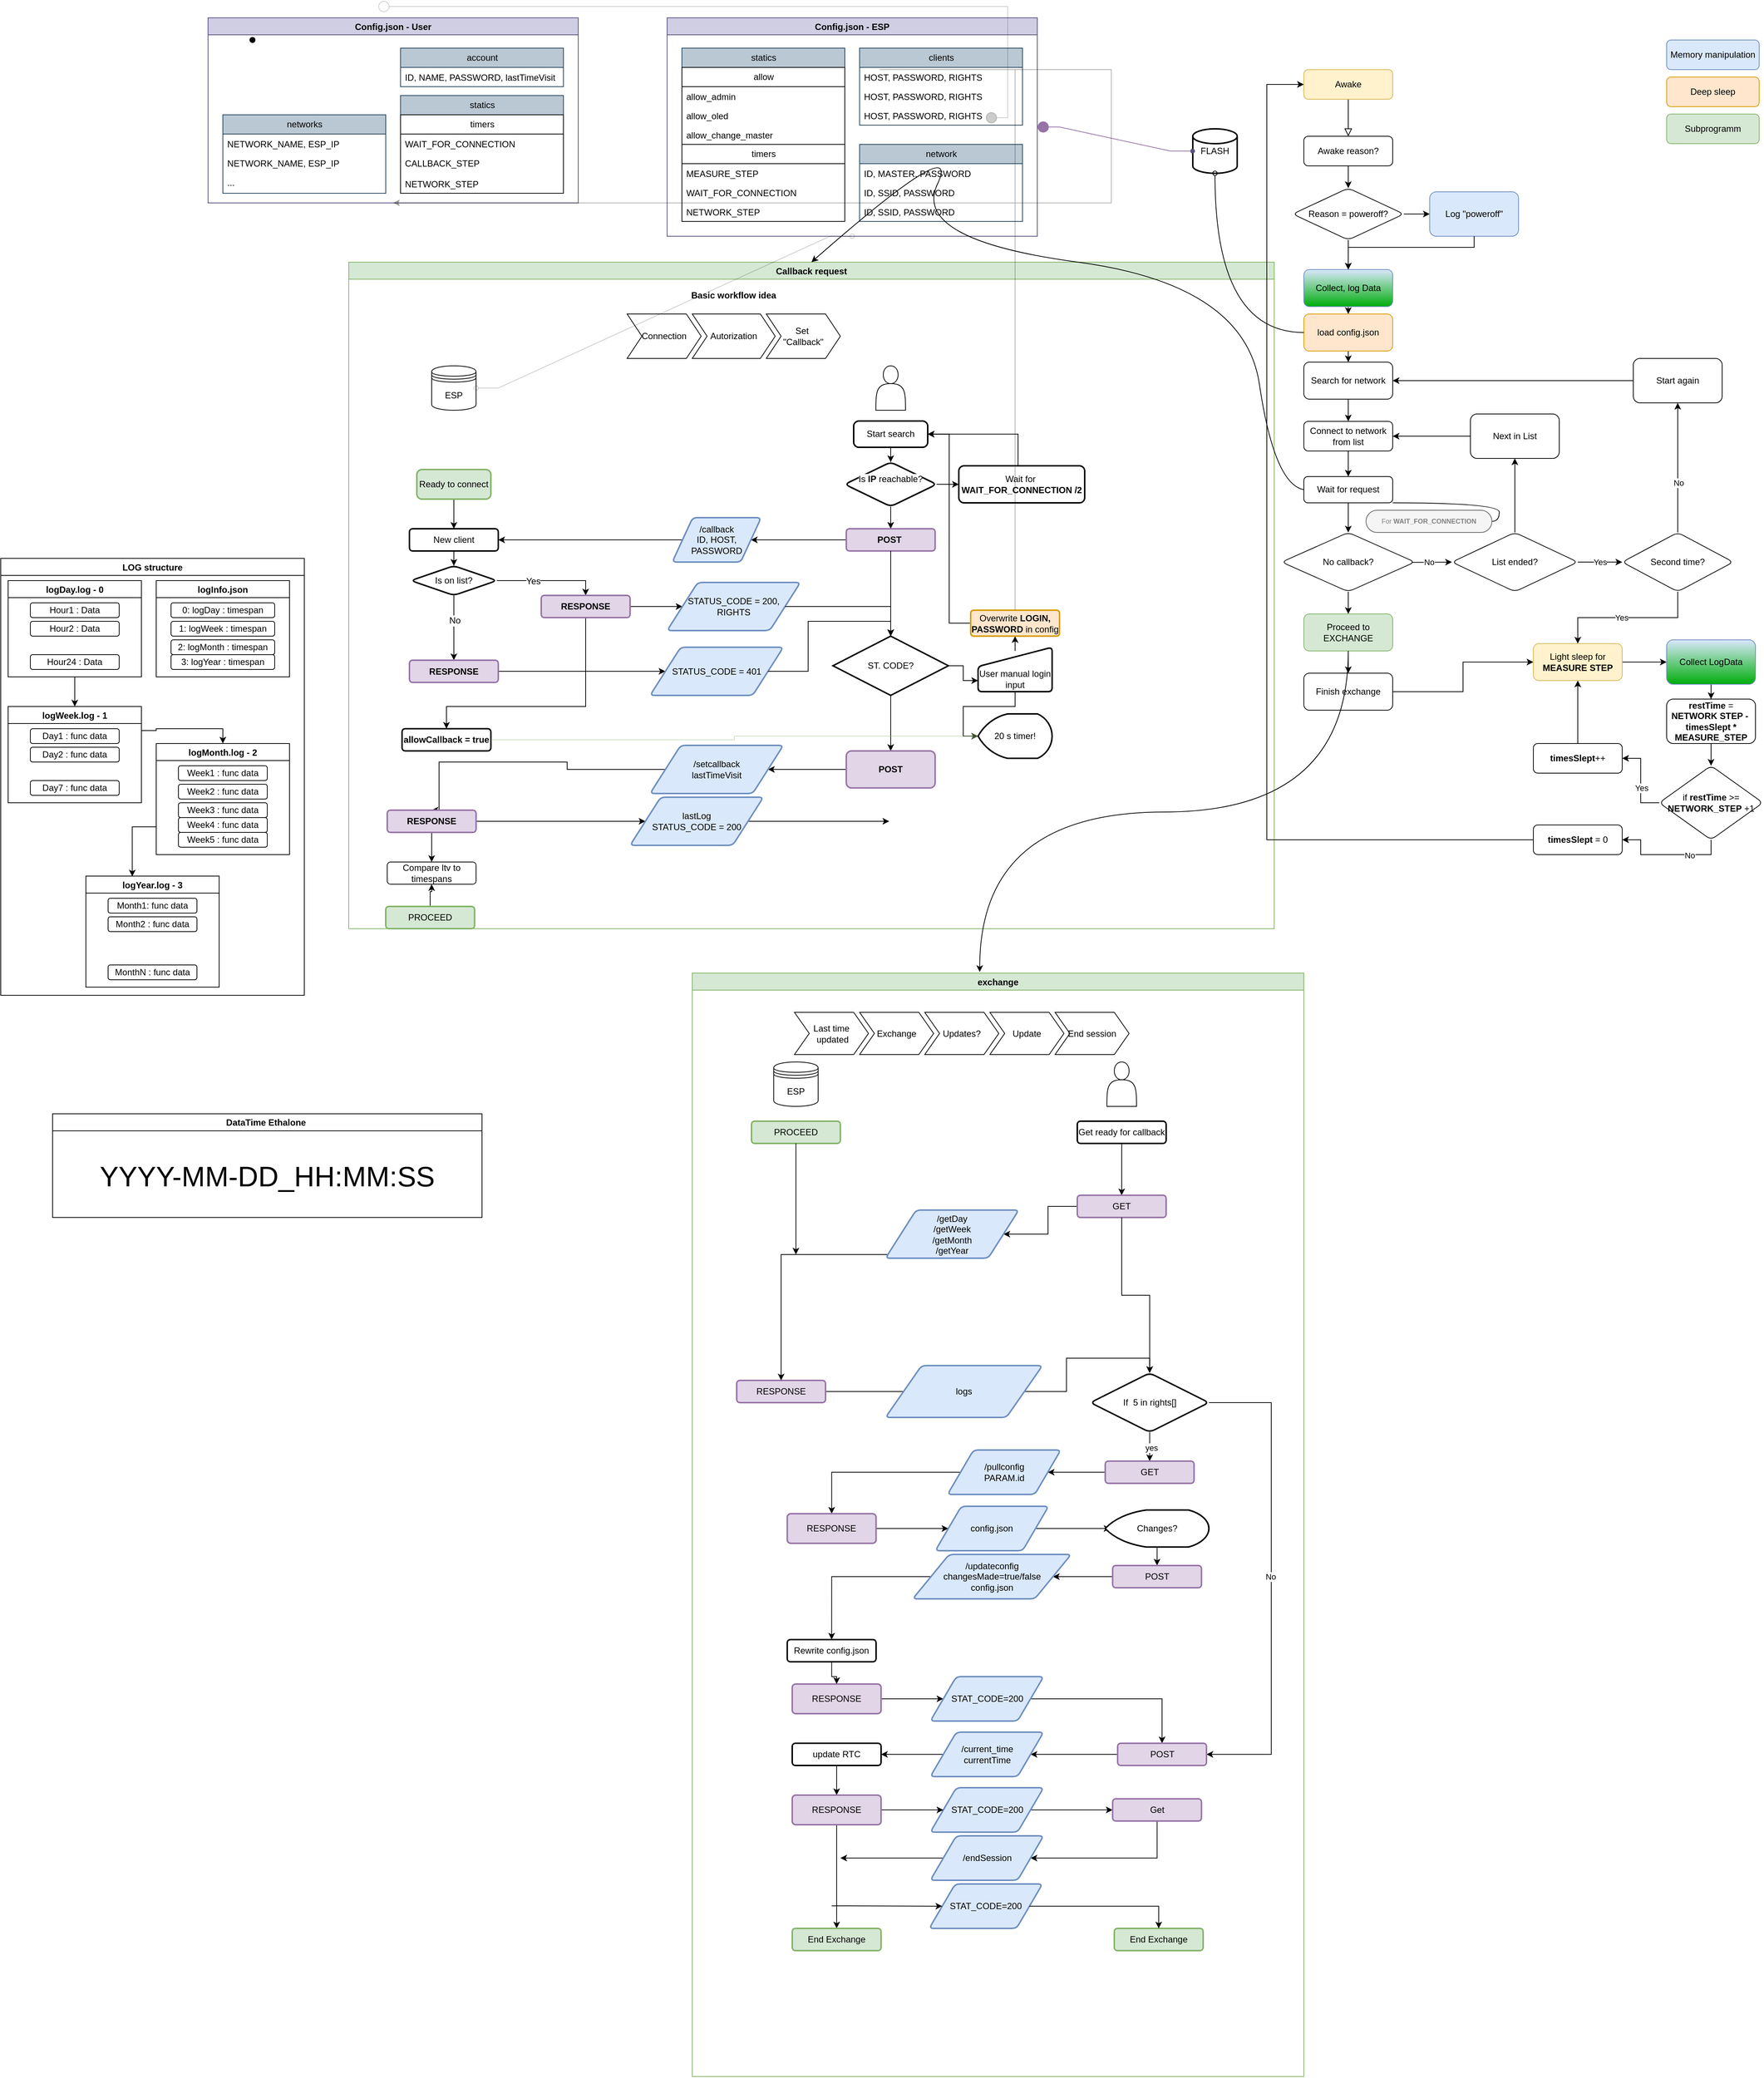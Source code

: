 <mxfile version="24.7.17">
  <diagram id="C5RBs43oDa-KdzZeNtuy" name="Page-1">
    <mxGraphModel dx="3585" dy="2312" grid="1" gridSize="10" guides="1" tooltips="1" connect="1" arrows="1" fold="1" page="1" pageScale="1" pageWidth="827" pageHeight="1169" math="0" shadow="0">
      <root>
        <mxCell id="WIyWlLk6GJQsqaUBKTNV-0" />
        <mxCell id="WIyWlLk6GJQsqaUBKTNV-1" parent="WIyWlLk6GJQsqaUBKTNV-0" />
        <mxCell id="WIyWlLk6GJQsqaUBKTNV-2" value="" style="rounded=0;html=1;jettySize=auto;orthogonalLoop=1;fontSize=11;endArrow=block;endFill=0;endSize=8;strokeWidth=1;shadow=0;labelBackgroundColor=none;edgeStyle=orthogonalEdgeStyle;" parent="WIyWlLk6GJQsqaUBKTNV-1" source="WIyWlLk6GJQsqaUBKTNV-3" edge="1">
          <mxGeometry relative="1" as="geometry">
            <mxPoint x="220" y="170" as="targetPoint" />
          </mxGeometry>
        </mxCell>
        <mxCell id="WIyWlLk6GJQsqaUBKTNV-3" value="Awake" style="rounded=1;whiteSpace=wrap;html=1;fontSize=12;glass=0;strokeWidth=1;shadow=0;fillColor=#fff2cc;strokeColor=#d6b656;" parent="WIyWlLk6GJQsqaUBKTNV-1" vertex="1">
          <mxGeometry x="160" y="80" width="120" height="40" as="geometry" />
        </mxCell>
        <mxCell id="w09JISdS2XsOrVuGE6zS-7" value="" style="edgeStyle=orthogonalEdgeStyle;rounded=0;orthogonalLoop=1;jettySize=auto;html=1;" parent="WIyWlLk6GJQsqaUBKTNV-1" source="w09JISdS2XsOrVuGE6zS-3" target="w09JISdS2XsOrVuGE6zS-6" edge="1">
          <mxGeometry relative="1" as="geometry" />
        </mxCell>
        <mxCell id="w09JISdS2XsOrVuGE6zS-3" value="Awake reason?" style="whiteSpace=wrap;html=1;rounded=1;" parent="WIyWlLk6GJQsqaUBKTNV-1" vertex="1">
          <mxGeometry x="160" y="170" width="120" height="40" as="geometry" />
        </mxCell>
        <mxCell id="w09JISdS2XsOrVuGE6zS-9" value="" style="edgeStyle=orthogonalEdgeStyle;rounded=0;orthogonalLoop=1;jettySize=auto;html=1;" parent="WIyWlLk6GJQsqaUBKTNV-1" source="w09JISdS2XsOrVuGE6zS-6" target="w09JISdS2XsOrVuGE6zS-8" edge="1">
          <mxGeometry relative="1" as="geometry" />
        </mxCell>
        <mxCell id="w09JISdS2XsOrVuGE6zS-11" value="" style="edgeStyle=orthogonalEdgeStyle;rounded=0;orthogonalLoop=1;jettySize=auto;html=1;" parent="WIyWlLk6GJQsqaUBKTNV-1" source="w09JISdS2XsOrVuGE6zS-6" target="w09JISdS2XsOrVuGE6zS-10" edge="1">
          <mxGeometry relative="1" as="geometry" />
        </mxCell>
        <mxCell id="w09JISdS2XsOrVuGE6zS-6" value="Reason = poweroff?" style="rhombus;whiteSpace=wrap;html=1;rounded=1;arcSize=15;" parent="WIyWlLk6GJQsqaUBKTNV-1" vertex="1">
          <mxGeometry x="145" y="240" width="150" height="70" as="geometry" />
        </mxCell>
        <mxCell id="w09JISdS2XsOrVuGE6zS-8" value="Log &quot;poweroff&quot;" style="whiteSpace=wrap;html=1;rounded=1;arcSize=15;fillColor=#dae8fc;strokeColor=#6c8ebf;" parent="WIyWlLk6GJQsqaUBKTNV-1" vertex="1">
          <mxGeometry x="330" y="245" width="120" height="60" as="geometry" />
        </mxCell>
        <mxCell id="w09JISdS2XsOrVuGE6zS-105" style="edgeStyle=orthogonalEdgeStyle;rounded=0;orthogonalLoop=1;jettySize=auto;html=1;exitX=0.5;exitY=1;exitDx=0;exitDy=0;entryX=0.5;entryY=0;entryDx=0;entryDy=0;" parent="WIyWlLk6GJQsqaUBKTNV-1" source="w09JISdS2XsOrVuGE6zS-10" target="w09JISdS2XsOrVuGE6zS-104" edge="1">
          <mxGeometry relative="1" as="geometry" />
        </mxCell>
        <mxCell id="w09JISdS2XsOrVuGE6zS-10" value="Collect, log Data" style="whiteSpace=wrap;html=1;rounded=1;arcSize=15;fillColor=#dae8fc;strokeColor=#6c8ebf;gradientColor=#00AD0C;gradientDirection=south;" parent="WIyWlLk6GJQsqaUBKTNV-1" vertex="1">
          <mxGeometry x="160" y="350" width="120" height="50" as="geometry" />
        </mxCell>
        <mxCell id="w09JISdS2XsOrVuGE6zS-12" value="" style="endArrow=classic;html=1;rounded=0;entryX=0.5;entryY=0;entryDx=0;entryDy=0;exitX=0.5;exitY=1;exitDx=0;exitDy=0;" parent="WIyWlLk6GJQsqaUBKTNV-1" source="w09JISdS2XsOrVuGE6zS-8" target="w09JISdS2XsOrVuGE6zS-10" edge="1">
          <mxGeometry width="50" height="50" relative="1" as="geometry">
            <mxPoint x="450" y="310" as="sourcePoint" />
            <mxPoint x="500" y="355" as="targetPoint" />
            <Array as="points">
              <mxPoint x="390" y="320" />
              <mxPoint x="220" y="320" />
            </Array>
          </mxGeometry>
        </mxCell>
        <mxCell id="w09JISdS2XsOrVuGE6zS-17" value="" style="edgeStyle=orthogonalEdgeStyle;rounded=0;orthogonalLoop=1;jettySize=auto;html=1;" parent="WIyWlLk6GJQsqaUBKTNV-1" source="w09JISdS2XsOrVuGE6zS-13" target="w09JISdS2XsOrVuGE6zS-16" edge="1">
          <mxGeometry relative="1" as="geometry" />
        </mxCell>
        <mxCell id="w09JISdS2XsOrVuGE6zS-13" value="Search for network" style="whiteSpace=wrap;html=1;rounded=1;arcSize=15;" parent="WIyWlLk6GJQsqaUBKTNV-1" vertex="1">
          <mxGeometry x="160" y="475" width="120" height="50" as="geometry" />
        </mxCell>
        <mxCell id="w09JISdS2XsOrVuGE6zS-19" value="" style="edgeStyle=orthogonalEdgeStyle;rounded=0;orthogonalLoop=1;jettySize=auto;html=1;" parent="WIyWlLk6GJQsqaUBKTNV-1" source="w09JISdS2XsOrVuGE6zS-16" target="w09JISdS2XsOrVuGE6zS-18" edge="1">
          <mxGeometry relative="1" as="geometry" />
        </mxCell>
        <mxCell id="w09JISdS2XsOrVuGE6zS-16" value="Connect to network from list" style="whiteSpace=wrap;html=1;rounded=1;arcSize=15;" parent="WIyWlLk6GJQsqaUBKTNV-1" vertex="1">
          <mxGeometry x="160" y="555" width="120" height="40" as="geometry" />
        </mxCell>
        <mxCell id="w09JISdS2XsOrVuGE6zS-21" value="" style="edgeStyle=orthogonalEdgeStyle;rounded=0;orthogonalLoop=1;jettySize=auto;html=1;" parent="WIyWlLk6GJQsqaUBKTNV-1" source="w09JISdS2XsOrVuGE6zS-18" edge="1">
          <mxGeometry relative="1" as="geometry">
            <mxPoint x="220" y="705" as="targetPoint" />
          </mxGeometry>
        </mxCell>
        <mxCell id="w09JISdS2XsOrVuGE6zS-18" value="Wait for request" style="whiteSpace=wrap;html=1;rounded=1;arcSize=15;" parent="WIyWlLk6GJQsqaUBKTNV-1" vertex="1">
          <mxGeometry x="160" y="629.5" width="120" height="35.5" as="geometry" />
        </mxCell>
        <mxCell id="w09JISdS2XsOrVuGE6zS-23" value="" style="edgeStyle=orthogonalEdgeStyle;rounded=0;orthogonalLoop=1;jettySize=auto;html=1;exitX=0.976;exitY=0.504;exitDx=0;exitDy=0;exitPerimeter=0;" parent="WIyWlLk6GJQsqaUBKTNV-1" source="w09JISdS2XsOrVuGE6zS-20" target="w09JISdS2XsOrVuGE6zS-22" edge="1">
          <mxGeometry relative="1" as="geometry">
            <mxPoint x="310" y="745" as="sourcePoint" />
          </mxGeometry>
        </mxCell>
        <mxCell id="w09JISdS2XsOrVuGE6zS-28" value="No" style="edgeLabel;html=1;align=center;verticalAlign=middle;resizable=0;points=[];" parent="w09JISdS2XsOrVuGE6zS-23" vertex="1" connectable="0">
          <mxGeometry x="0.4" y="-3" relative="1" as="geometry">
            <mxPoint x="-15" y="-3" as="offset" />
          </mxGeometry>
        </mxCell>
        <mxCell id="w09JISdS2XsOrVuGE6zS-30" value="" style="edgeStyle=orthogonalEdgeStyle;rounded=0;orthogonalLoop=1;jettySize=auto;html=1;exitX=0.5;exitY=1;exitDx=0;exitDy=0;" parent="WIyWlLk6GJQsqaUBKTNV-1" source="w09JISdS2XsOrVuGE6zS-20" target="w09JISdS2XsOrVuGE6zS-29" edge="1">
          <mxGeometry relative="1" as="geometry">
            <mxPoint x="220.091" y="784.96" as="sourcePoint" />
          </mxGeometry>
        </mxCell>
        <mxCell id="w09JISdS2XsOrVuGE6zS-20" value="No callback?" style="rhombus;whiteSpace=wrap;html=1;rounded=1;arcSize=15;" parent="WIyWlLk6GJQsqaUBKTNV-1" vertex="1">
          <mxGeometry x="130" y="705" width="180" height="80" as="geometry" />
        </mxCell>
        <mxCell id="w09JISdS2XsOrVuGE6zS-38" value="" style="edgeStyle=orthogonalEdgeStyle;rounded=0;orthogonalLoop=1;jettySize=auto;html=1;" parent="WIyWlLk6GJQsqaUBKTNV-1" source="w09JISdS2XsOrVuGE6zS-22" target="w09JISdS2XsOrVuGE6zS-37" edge="1">
          <mxGeometry relative="1" as="geometry" />
        </mxCell>
        <mxCell id="w09JISdS2XsOrVuGE6zS-44" value="Yes" style="edgeLabel;html=1;align=center;verticalAlign=middle;resizable=0;points=[];" parent="w09JISdS2XsOrVuGE6zS-38" vertex="1" connectable="0">
          <mxGeometry x="0.156" y="-1" relative="1" as="geometry">
            <mxPoint x="-5" y="-1" as="offset" />
          </mxGeometry>
        </mxCell>
        <mxCell id="w09JISdS2XsOrVuGE6zS-103" style="edgeStyle=orthogonalEdgeStyle;rounded=0;orthogonalLoop=1;jettySize=auto;html=1;exitX=0.5;exitY=0;exitDx=0;exitDy=0;entryX=0.5;entryY=1;entryDx=0;entryDy=0;" parent="WIyWlLk6GJQsqaUBKTNV-1" source="w09JISdS2XsOrVuGE6zS-22" target="w09JISdS2XsOrVuGE6zS-24" edge="1">
          <mxGeometry relative="1" as="geometry" />
        </mxCell>
        <mxCell id="w09JISdS2XsOrVuGE6zS-22" value="List ended?" style="rhombus;whiteSpace=wrap;html=1;rounded=1;arcSize=15;" parent="WIyWlLk6GJQsqaUBKTNV-1" vertex="1">
          <mxGeometry x="360" y="705" width="170" height="80" as="geometry" />
        </mxCell>
        <mxCell id="w09JISdS2XsOrVuGE6zS-26" value="" style="edgeStyle=orthogonalEdgeStyle;rounded=0;orthogonalLoop=1;jettySize=auto;html=1;" parent="WIyWlLk6GJQsqaUBKTNV-1" source="w09JISdS2XsOrVuGE6zS-24" target="w09JISdS2XsOrVuGE6zS-16" edge="1">
          <mxGeometry relative="1" as="geometry" />
        </mxCell>
        <mxCell id="w09JISdS2XsOrVuGE6zS-24" value="Next in List" style="whiteSpace=wrap;html=1;rounded=1;arcSize=15;" parent="WIyWlLk6GJQsqaUBKTNV-1" vertex="1">
          <mxGeometry x="385" y="545" width="120" height="60" as="geometry" />
        </mxCell>
        <mxCell id="w09JISdS2XsOrVuGE6zS-34" value="" style="edgeStyle=orthogonalEdgeStyle;rounded=0;orthogonalLoop=1;jettySize=auto;html=1;" parent="WIyWlLk6GJQsqaUBKTNV-1" source="w09JISdS2XsOrVuGE6zS-29" target="w09JISdS2XsOrVuGE6zS-33" edge="1">
          <mxGeometry relative="1" as="geometry" />
        </mxCell>
        <mxCell id="w09JISdS2XsOrVuGE6zS-29" value="Proceed to EXCHANGE" style="whiteSpace=wrap;html=1;rounded=1;arcSize=15;fillColor=#d5e8d4;strokeColor=#82b366;shadow=0;glass=0;" parent="WIyWlLk6GJQsqaUBKTNV-1" vertex="1">
          <mxGeometry x="160" y="815" width="120" height="50" as="geometry" />
        </mxCell>
        <mxCell id="w09JISdS2XsOrVuGE6zS-36" value="" style="edgeStyle=orthogonalEdgeStyle;rounded=0;orthogonalLoop=1;jettySize=auto;html=1;" parent="WIyWlLk6GJQsqaUBKTNV-1" source="w09JISdS2XsOrVuGE6zS-33" target="w09JISdS2XsOrVuGE6zS-35" edge="1">
          <mxGeometry relative="1" as="geometry" />
        </mxCell>
        <mxCell id="w09JISdS2XsOrVuGE6zS-33" value="Finish exchange" style="whiteSpace=wrap;html=1;rounded=1;arcSize=15;shadow=0;glass=0;" parent="WIyWlLk6GJQsqaUBKTNV-1" vertex="1">
          <mxGeometry x="160" y="895" width="120" height="50" as="geometry" />
        </mxCell>
        <mxCell id="w09JISdS2XsOrVuGE6zS-50" value="" style="edgeStyle=orthogonalEdgeStyle;rounded=0;orthogonalLoop=1;jettySize=auto;html=1;" parent="WIyWlLk6GJQsqaUBKTNV-1" source="w09JISdS2XsOrVuGE6zS-35" target="w09JISdS2XsOrVuGE6zS-49" edge="1">
          <mxGeometry relative="1" as="geometry" />
        </mxCell>
        <mxCell id="w09JISdS2XsOrVuGE6zS-35" value="Light sleep for &lt;b&gt;MEASURE STEP&lt;/b&gt;" style="whiteSpace=wrap;html=1;rounded=1;arcSize=15;shadow=0;glass=0;fillColor=#fff2cc;strokeColor=#d6b656;" parent="WIyWlLk6GJQsqaUBKTNV-1" vertex="1">
          <mxGeometry x="470" y="855" width="120" height="50" as="geometry" />
        </mxCell>
        <mxCell id="w09JISdS2XsOrVuGE6zS-41" value="" style="edgeStyle=orthogonalEdgeStyle;rounded=0;orthogonalLoop=1;jettySize=auto;html=1;" parent="WIyWlLk6GJQsqaUBKTNV-1" source="w09JISdS2XsOrVuGE6zS-37" target="w09JISdS2XsOrVuGE6zS-40" edge="1">
          <mxGeometry relative="1" as="geometry" />
        </mxCell>
        <mxCell id="w09JISdS2XsOrVuGE6zS-43" value="No" style="edgeLabel;html=1;align=center;verticalAlign=middle;resizable=0;points=[];" parent="w09JISdS2XsOrVuGE6zS-41" vertex="1" connectable="0">
          <mxGeometry x="-0.234" y="-1" relative="1" as="geometry">
            <mxPoint as="offset" />
          </mxGeometry>
        </mxCell>
        <mxCell id="w09JISdS2XsOrVuGE6zS-48" value="" style="edgeStyle=orthogonalEdgeStyle;rounded=0;orthogonalLoop=1;jettySize=auto;html=1;" parent="WIyWlLk6GJQsqaUBKTNV-1" source="w09JISdS2XsOrVuGE6zS-37" target="w09JISdS2XsOrVuGE6zS-35" edge="1">
          <mxGeometry relative="1" as="geometry" />
        </mxCell>
        <mxCell id="8lYdBTWoBkf5rdqsNeMX-14" value="Yes" style="edgeLabel;html=1;align=center;verticalAlign=middle;resizable=0;points=[];" parent="w09JISdS2XsOrVuGE6zS-48" vertex="1" connectable="0">
          <mxGeometry x="0.082" relative="1" as="geometry">
            <mxPoint as="offset" />
          </mxGeometry>
        </mxCell>
        <mxCell id="w09JISdS2XsOrVuGE6zS-37" value="Second time?" style="rhombus;whiteSpace=wrap;html=1;rounded=1;arcSize=15;" parent="WIyWlLk6GJQsqaUBKTNV-1" vertex="1">
          <mxGeometry x="590" y="705" width="150" height="80" as="geometry" />
        </mxCell>
        <mxCell id="w09JISdS2XsOrVuGE6zS-42" style="edgeStyle=orthogonalEdgeStyle;rounded=0;orthogonalLoop=1;jettySize=auto;html=1;entryX=1;entryY=0.5;entryDx=0;entryDy=0;" parent="WIyWlLk6GJQsqaUBKTNV-1" source="w09JISdS2XsOrVuGE6zS-40" target="w09JISdS2XsOrVuGE6zS-13" edge="1">
          <mxGeometry relative="1" as="geometry" />
        </mxCell>
        <mxCell id="w09JISdS2XsOrVuGE6zS-40" value="Start again" style="whiteSpace=wrap;html=1;rounded=1;arcSize=15;" parent="WIyWlLk6GJQsqaUBKTNV-1" vertex="1">
          <mxGeometry x="605" y="470" width="120" height="60" as="geometry" />
        </mxCell>
        <mxCell id="8lYdBTWoBkf5rdqsNeMX-1" value="" style="edgeStyle=orthogonalEdgeStyle;rounded=0;orthogonalLoop=1;jettySize=auto;html=1;" parent="WIyWlLk6GJQsqaUBKTNV-1" source="w09JISdS2XsOrVuGE6zS-49" target="8lYdBTWoBkf5rdqsNeMX-0" edge="1">
          <mxGeometry relative="1" as="geometry" />
        </mxCell>
        <mxCell id="w09JISdS2XsOrVuGE6zS-49" value="Collect LogData" style="whiteSpace=wrap;html=1;fillColor=#dae8fc;strokeColor=#6c8ebf;rounded=1;arcSize=15;shadow=0;glass=0;align=center;verticalAlign=middle;fontFamily=Helvetica;fontSize=12;fontColor=default;gradientColor=#00AD0C;gradientDirection=south;" parent="WIyWlLk6GJQsqaUBKTNV-1" vertex="1">
          <mxGeometry x="650" y="850" width="120" height="60" as="geometry" />
        </mxCell>
        <mxCell id="w09JISdS2XsOrVuGE6zS-58" value="Memory manipulation" style="rounded=1;whiteSpace=wrap;html=1;fillColor=#dae8fc;strokeColor=#6c8ebf;" parent="WIyWlLk6GJQsqaUBKTNV-1" vertex="1">
          <mxGeometry x="650" y="40" width="125" height="40" as="geometry" />
        </mxCell>
        <mxCell id="w09JISdS2XsOrVuGE6zS-60" value="Deep sleep" style="rounded=1;whiteSpace=wrap;html=1;fillColor=#ffe6cc;strokeColor=#d79b00;" parent="WIyWlLk6GJQsqaUBKTNV-1" vertex="1">
          <mxGeometry x="650" y="90" width="125" height="40" as="geometry" />
        </mxCell>
        <mxCell id="w09JISdS2XsOrVuGE6zS-61" value="Subprogramm" style="rounded=1;whiteSpace=wrap;html=1;fillColor=#d5e8d4;strokeColor=#82b366;" parent="WIyWlLk6GJQsqaUBKTNV-1" vertex="1">
          <mxGeometry x="650" y="140" width="125" height="40" as="geometry" />
        </mxCell>
        <mxCell id="w09JISdS2XsOrVuGE6zS-74" value="Callback request" style="swimlane;fillColor=#d5e8d4;strokeColor=#82b366;" parent="WIyWlLk6GJQsqaUBKTNV-1" vertex="1">
          <mxGeometry x="-1130" y="340" width="1250" height="900" as="geometry">
            <mxRectangle x="-580" y="95" width="120" height="30" as="alternateBounds" />
          </mxGeometry>
        </mxCell>
        <mxCell id="w09JISdS2XsOrVuGE6zS-75" value="" style="shape=actor;whiteSpace=wrap;html=1;" parent="w09JISdS2XsOrVuGE6zS-74" vertex="1">
          <mxGeometry x="712" y="140" width="40" height="60" as="geometry" />
        </mxCell>
        <mxCell id="w09JISdS2XsOrVuGE6zS-76" value="ESP" style="shape=datastore;whiteSpace=wrap;html=1;" parent="w09JISdS2XsOrVuGE6zS-74" vertex="1">
          <mxGeometry x="112" y="140" width="60" height="60" as="geometry" />
        </mxCell>
        <mxCell id="w09JISdS2XsOrVuGE6zS-107" value="Basic workflow idea" style="swimlane;childLayout=stackLayout;horizontal=1;fillColor=none;horizontalStack=1;resizeParent=1;resizeParentMax=0;resizeLast=0;collapsible=0;strokeColor=none;stackBorder=10;stackSpacing=-12;resizable=1;align=center;points=[];whiteSpace=wrap;html=1;startSize=30;" parent="w09JISdS2XsOrVuGE6zS-74" vertex="1">
          <mxGeometry x="366" y="30" width="308" height="110" as="geometry" />
        </mxCell>
        <mxCell id="w09JISdS2XsOrVuGE6zS-108" value="Connection" style="shape=step;perimeter=stepPerimeter;fixedSize=1;points=[];whiteSpace=wrap;html=1;" parent="w09JISdS2XsOrVuGE6zS-107" vertex="1">
          <mxGeometry x="10" y="40" width="100" height="60" as="geometry" />
        </mxCell>
        <mxCell id="w09JISdS2XsOrVuGE6zS-109" value="Autorization" style="shape=step;perimeter=stepPerimeter;fixedSize=1;points=[];whiteSpace=wrap;html=1;" parent="w09JISdS2XsOrVuGE6zS-107" vertex="1">
          <mxGeometry x="98" y="40" width="112" height="60" as="geometry" />
        </mxCell>
        <mxCell id="w09JISdS2XsOrVuGE6zS-110" value="Set&amp;nbsp;&lt;div&gt;&quot;Callback&quot;&lt;/div&gt;" style="shape=step;perimeter=stepPerimeter;fixedSize=1;points=[];align=center;whiteSpace=wrap;html=1;" parent="w09JISdS2XsOrVuGE6zS-107" vertex="1">
          <mxGeometry x="198" y="40" width="100" height="60" as="geometry" />
        </mxCell>
        <mxCell id="w09JISdS2XsOrVuGE6zS-171" value="" style="edgeStyle=orthogonalEdgeStyle;rounded=0;orthogonalLoop=1;jettySize=auto;html=1;fontFamily=Helvetica;fontSize=12;fontColor=default;" parent="w09JISdS2XsOrVuGE6zS-74" source="w09JISdS2XsOrVuGE6zS-126" target="w09JISdS2XsOrVuGE6zS-170" edge="1">
          <mxGeometry relative="1" as="geometry" />
        </mxCell>
        <mxCell id="w09JISdS2XsOrVuGE6zS-126" value="Ready to connect" style="rounded=1;whiteSpace=wrap;html=1;absoluteArcSize=1;arcSize=14;strokeWidth=2;fillColor=#d5e8d4;strokeColor=#82b366;" parent="w09JISdS2XsOrVuGE6zS-74" vertex="1">
          <mxGeometry x="92" y="280" width="100" height="40" as="geometry" />
        </mxCell>
        <mxCell id="w09JISdS2XsOrVuGE6zS-133" value="" style="edgeStyle=orthogonalEdgeStyle;rounded=0;orthogonalLoop=1;jettySize=auto;html=1;fontFamily=Helvetica;fontSize=12;fontColor=default;entryX=0.5;entryY=0;entryDx=0;entryDy=0;" parent="w09JISdS2XsOrVuGE6zS-74" source="w09JISdS2XsOrVuGE6zS-128" target="w09JISdS2XsOrVuGE6zS-161" edge="1">
          <mxGeometry relative="1" as="geometry">
            <mxPoint x="732.034" y="275" as="targetPoint" />
          </mxGeometry>
        </mxCell>
        <mxCell id="w09JISdS2XsOrVuGE6zS-128" value="Start search" style="rounded=1;whiteSpace=wrap;html=1;absoluteArcSize=1;arcSize=14;strokeWidth=2;" parent="w09JISdS2XsOrVuGE6zS-74" vertex="1">
          <mxGeometry x="682" y="214.5" width="100" height="35.5" as="geometry" />
        </mxCell>
        <mxCell id="w09JISdS2XsOrVuGE6zS-166" value="" style="edgeStyle=orthogonalEdgeStyle;rounded=0;orthogonalLoop=1;jettySize=auto;html=1;fontFamily=Helvetica;fontSize=12;fontColor=default;" parent="w09JISdS2XsOrVuGE6zS-74" source="w09JISdS2XsOrVuGE6zS-161" target="w09JISdS2XsOrVuGE6zS-165" edge="1">
          <mxGeometry relative="1" as="geometry" />
        </mxCell>
        <mxCell id="w09JISdS2XsOrVuGE6zS-178" value="" style="edgeStyle=orthogonalEdgeStyle;rounded=0;orthogonalLoop=1;jettySize=auto;html=1;fontFamily=Helvetica;fontSize=12;fontColor=default;" parent="w09JISdS2XsOrVuGE6zS-74" source="w09JISdS2XsOrVuGE6zS-161" target="w09JISdS2XsOrVuGE6zS-177" edge="1">
          <mxGeometry relative="1" as="geometry" />
        </mxCell>
        <mxCell id="w09JISdS2XsOrVuGE6zS-161" value="&#xa;&lt;span style=&quot;color: rgb(0, 0, 0); font-family: Helvetica; font-size: 12px; font-style: normal; font-variant-ligatures: normal; font-variant-caps: normal; font-weight: 400; letter-spacing: normal; orphans: 2; text-align: center; text-indent: 0px; text-transform: none; widows: 2; word-spacing: 0px; -webkit-text-stroke-width: 0px; white-space: normal; background-color: rgb(251, 251, 251); text-decoration-thickness: initial; text-decoration-style: initial; text-decoration-color: initial; display: inline !important; float: none;&quot;&gt;Is&lt;span&gt;&amp;nbsp;&lt;/span&gt;&lt;/span&gt;&lt;b style=&quot;forced-color-adjust: none; color: rgb(0, 0, 0); font-family: Helvetica; font-size: 12px; font-style: normal; font-variant-ligatures: normal; font-variant-caps: normal; letter-spacing: normal; orphans: 2; text-align: center; text-indent: 0px; text-transform: none; widows: 2; word-spacing: 0px; -webkit-text-stroke-width: 0px; white-space: normal; background-color: rgb(251, 251, 251); text-decoration-thickness: initial; text-decoration-style: initial; text-decoration-color: initial;&quot;&gt;IP&lt;/b&gt;&lt;span style=&quot;color: rgb(0, 0, 0); font-family: Helvetica; font-size: 12px; font-style: normal; font-variant-ligatures: normal; font-variant-caps: normal; font-weight: 400; letter-spacing: normal; orphans: 2; text-align: center; text-indent: 0px; text-transform: none; widows: 2; word-spacing: 0px; -webkit-text-stroke-width: 0px; white-space: normal; background-color: rgb(251, 251, 251); text-decoration-thickness: initial; text-decoration-style: initial; text-decoration-color: initial; display: inline !important; float: none;&quot;&gt;&lt;span&gt;&amp;nbsp;&lt;/span&gt;reachable?&lt;/span&gt;&#xa;&#xa;" style="rhombus;whiteSpace=wrap;html=1;rounded=1;strokeColor=default;strokeWidth=2;align=center;verticalAlign=middle;arcSize=14;fontFamily=Helvetica;fontSize=12;fontColor=default;fillColor=default;" parent="w09JISdS2XsOrVuGE6zS-74" vertex="1">
          <mxGeometry x="670" y="270" width="124" height="60" as="geometry" />
        </mxCell>
        <mxCell id="w09JISdS2XsOrVuGE6zS-168" style="edgeStyle=orthogonalEdgeStyle;rounded=0;orthogonalLoop=1;jettySize=auto;html=1;entryX=1;entryY=0.5;entryDx=0;entryDy=0;fontFamily=Helvetica;fontSize=12;fontColor=default;" parent="w09JISdS2XsOrVuGE6zS-74" source="w09JISdS2XsOrVuGE6zS-165" target="w09JISdS2XsOrVuGE6zS-128" edge="1">
          <mxGeometry relative="1" as="geometry">
            <Array as="points">
              <mxPoint x="904" y="232" />
            </Array>
          </mxGeometry>
        </mxCell>
        <mxCell id="w09JISdS2XsOrVuGE6zS-165" value="Wait for&amp;nbsp;&lt;div&gt;&lt;span style=&quot;text-align: left;&quot;&gt;&lt;b&gt;WAIT_FOR_CONNECTION /2&lt;/b&gt;&lt;/span&gt;&lt;/div&gt;" style="whiteSpace=wrap;html=1;rounded=1;strokeWidth=2;arcSize=14;" parent="w09JISdS2XsOrVuGE6zS-74" vertex="1">
          <mxGeometry x="824" y="275" width="170" height="50" as="geometry" />
        </mxCell>
        <mxCell id="w09JISdS2XsOrVuGE6zS-185" value="" style="edgeStyle=orthogonalEdgeStyle;rounded=0;orthogonalLoop=1;jettySize=auto;html=1;fontFamily=Helvetica;fontSize=12;fontColor=default;" parent="w09JISdS2XsOrVuGE6zS-74" source="w09JISdS2XsOrVuGE6zS-170" target="w09JISdS2XsOrVuGE6zS-184" edge="1">
          <mxGeometry relative="1" as="geometry" />
        </mxCell>
        <mxCell id="w09JISdS2XsOrVuGE6zS-170" value="New client" style="whiteSpace=wrap;html=1;rounded=1;arcSize=14;strokeWidth=2;" parent="w09JISdS2XsOrVuGE6zS-74" vertex="1">
          <mxGeometry x="82" y="360" width="120" height="30" as="geometry" />
        </mxCell>
        <mxCell id="w09JISdS2XsOrVuGE6zS-182" style="edgeStyle=orthogonalEdgeStyle;rounded=0;orthogonalLoop=1;jettySize=auto;html=1;exitX=0;exitY=0.5;exitDx=0;exitDy=0;entryX=1;entryY=0.5;entryDx=0;entryDy=0;fontFamily=Helvetica;fontSize=12;fontColor=default;" parent="w09JISdS2XsOrVuGE6zS-74" source="w09JISdS2XsOrVuGE6zS-177" target="w09JISdS2XsOrVuGE6zS-180" edge="1">
          <mxGeometry relative="1" as="geometry" />
        </mxCell>
        <mxCell id="w09JISdS2XsOrVuGE6zS-177" value="&lt;b&gt;POST&lt;/b&gt;&amp;nbsp;" style="rounded=1;whiteSpace=wrap;html=1;strokeWidth=2;arcSize=14;fillColor=#e1d5e7;strokeColor=#9673a6;" parent="w09JISdS2XsOrVuGE6zS-74" vertex="1">
          <mxGeometry x="672" y="360" width="120" height="30" as="geometry" />
        </mxCell>
        <mxCell id="w09JISdS2XsOrVuGE6zS-183" style="edgeStyle=orthogonalEdgeStyle;rounded=0;orthogonalLoop=1;jettySize=auto;html=1;exitX=0;exitY=0.5;exitDx=0;exitDy=0;entryX=1;entryY=0.5;entryDx=0;entryDy=0;fontFamily=Helvetica;fontSize=12;fontColor=default;" parent="w09JISdS2XsOrVuGE6zS-74" source="w09JISdS2XsOrVuGE6zS-180" target="w09JISdS2XsOrVuGE6zS-170" edge="1">
          <mxGeometry relative="1" as="geometry" />
        </mxCell>
        <mxCell id="w09JISdS2XsOrVuGE6zS-180" value="&lt;div&gt;/callback&lt;/div&gt;ID, HOST, PASSWORD" style="shape=parallelogram;html=1;strokeWidth=2;perimeter=parallelogramPerimeter;whiteSpace=wrap;rounded=1;arcSize=12;size=0.23;strokeColor=#6c8ebf;align=center;verticalAlign=middle;fontFamily=Helvetica;fontSize=12;fillColor=#dae8fc;" parent="w09JISdS2XsOrVuGE6zS-74" vertex="1">
          <mxGeometry x="437" y="345" width="120" height="60" as="geometry" />
        </mxCell>
        <mxCell id="w09JISdS2XsOrVuGE6zS-188" style="edgeStyle=orthogonalEdgeStyle;rounded=0;orthogonalLoop=1;jettySize=auto;html=1;entryX=0.5;entryY=0;entryDx=0;entryDy=0;fontFamily=Helvetica;fontSize=12;fontColor=default;" parent="w09JISdS2XsOrVuGE6zS-74" source="w09JISdS2XsOrVuGE6zS-184" target="w09JISdS2XsOrVuGE6zS-186" edge="1">
          <mxGeometry relative="1" as="geometry" />
        </mxCell>
        <mxCell id="w09JISdS2XsOrVuGE6zS-216" value="Yes" style="edgeLabel;html=1;align=center;verticalAlign=middle;resizable=0;points=[];rounded=1;strokeColor=default;strokeWidth=2;arcSize=14;fontFamily=Helvetica;fontSize=12;fontColor=default;fillColor=default;" parent="w09JISdS2XsOrVuGE6zS-188" vertex="1" connectable="0">
          <mxGeometry x="-0.308" y="-1" relative="1" as="geometry">
            <mxPoint as="offset" />
          </mxGeometry>
        </mxCell>
        <mxCell id="w09JISdS2XsOrVuGE6zS-193" style="edgeStyle=orthogonalEdgeStyle;rounded=0;orthogonalLoop=1;jettySize=auto;html=1;entryX=0.5;entryY=0;entryDx=0;entryDy=0;fontFamily=Helvetica;fontSize=12;fontColor=default;" parent="w09JISdS2XsOrVuGE6zS-74" source="w09JISdS2XsOrVuGE6zS-184" target="w09JISdS2XsOrVuGE6zS-192" edge="1">
          <mxGeometry relative="1" as="geometry" />
        </mxCell>
        <mxCell id="w09JISdS2XsOrVuGE6zS-217" value="No" style="edgeLabel;html=1;align=center;verticalAlign=middle;resizable=0;points=[];rounded=1;strokeColor=default;strokeWidth=2;arcSize=14;fontFamily=Helvetica;fontSize=12;fontColor=default;fillColor=default;" parent="w09JISdS2XsOrVuGE6zS-193" vertex="1" connectable="0">
          <mxGeometry x="-0.222" y="1" relative="1" as="geometry">
            <mxPoint as="offset" />
          </mxGeometry>
        </mxCell>
        <mxCell id="w09JISdS2XsOrVuGE6zS-184" value="Is on list?" style="rhombus;whiteSpace=wrap;html=1;rounded=1;arcSize=14;strokeWidth=2;" parent="w09JISdS2XsOrVuGE6zS-74" vertex="1">
          <mxGeometry x="84" y="410" width="116" height="40" as="geometry" />
        </mxCell>
        <mxCell id="w09JISdS2XsOrVuGE6zS-191" style="edgeStyle=orthogonalEdgeStyle;rounded=0;orthogonalLoop=1;jettySize=auto;html=1;entryX=0;entryY=0.5;entryDx=0;entryDy=0;fontFamily=Helvetica;fontSize=12;fontColor=default;" parent="w09JISdS2XsOrVuGE6zS-74" source="w09JISdS2XsOrVuGE6zS-186" target="w09JISdS2XsOrVuGE6zS-190" edge="1">
          <mxGeometry relative="1" as="geometry" />
        </mxCell>
        <mxCell id="w09JISdS2XsOrVuGE6zS-221" style="edgeStyle=orthogonalEdgeStyle;rounded=0;orthogonalLoop=1;jettySize=auto;html=1;entryX=0.5;entryY=0;entryDx=0;entryDy=0;fontFamily=Helvetica;fontSize=12;fontColor=default;" parent="w09JISdS2XsOrVuGE6zS-74" source="w09JISdS2XsOrVuGE6zS-186" target="w09JISdS2XsOrVuGE6zS-219" edge="1">
          <mxGeometry relative="1" as="geometry">
            <Array as="points">
              <mxPoint x="320" y="600" />
              <mxPoint x="132" y="600" />
            </Array>
          </mxGeometry>
        </mxCell>
        <mxCell id="w09JISdS2XsOrVuGE6zS-186" value="&lt;b&gt;RESPONSE&lt;/b&gt;" style="whiteSpace=wrap;html=1;rounded=1;arcSize=14;strokeWidth=2;fillColor=#e1d5e7;strokeColor=#9673a6;" parent="w09JISdS2XsOrVuGE6zS-74" vertex="1">
          <mxGeometry x="260" y="450" width="120" height="30" as="geometry" />
        </mxCell>
        <mxCell id="w09JISdS2XsOrVuGE6zS-190" value="STATUS_CODE = 200,&lt;div&gt;RIGHTS&lt;/div&gt;" style="shape=parallelogram;html=1;strokeWidth=2;perimeter=parallelogramPerimeter;whiteSpace=wrap;rounded=1;arcSize=12;size=0.23;strokeColor=#6c8ebf;align=center;verticalAlign=middle;fontFamily=Helvetica;fontSize=12;fillColor=#dae8fc;" parent="w09JISdS2XsOrVuGE6zS-74" vertex="1">
          <mxGeometry x="430" y="432.5" width="180" height="65" as="geometry" />
        </mxCell>
        <mxCell id="w09JISdS2XsOrVuGE6zS-195" style="edgeStyle=orthogonalEdgeStyle;rounded=0;orthogonalLoop=1;jettySize=auto;html=1;entryX=0;entryY=0.5;entryDx=0;entryDy=0;fontFamily=Helvetica;fontSize=12;fontColor=default;" parent="w09JISdS2XsOrVuGE6zS-74" source="w09JISdS2XsOrVuGE6zS-192" target="w09JISdS2XsOrVuGE6zS-194" edge="1">
          <mxGeometry relative="1" as="geometry" />
        </mxCell>
        <mxCell id="w09JISdS2XsOrVuGE6zS-192" value="&lt;b&gt;RESPONSE&lt;/b&gt;" style="whiteSpace=wrap;html=1;rounded=1;arcSize=14;strokeWidth=2;fillColor=#e1d5e7;strokeColor=#9673a6;" parent="w09JISdS2XsOrVuGE6zS-74" vertex="1">
          <mxGeometry x="82" y="537.5" width="120" height="30" as="geometry" />
        </mxCell>
        <mxCell id="w09JISdS2XsOrVuGE6zS-194" value="STATUS_CODE = 401" style="shape=parallelogram;html=1;strokeWidth=2;perimeter=parallelogramPerimeter;whiteSpace=wrap;rounded=1;arcSize=12;size=0.23;strokeColor=#6c8ebf;align=center;verticalAlign=middle;fontFamily=Helvetica;fontSize=12;fillColor=#dae8fc;" parent="w09JISdS2XsOrVuGE6zS-74" vertex="1">
          <mxGeometry x="407" y="520" width="180" height="65" as="geometry" />
        </mxCell>
        <mxCell id="w09JISdS2XsOrVuGE6zS-208" value="" style="edgeStyle=orthogonalEdgeStyle;rounded=0;orthogonalLoop=1;jettySize=auto;html=1;fontFamily=Helvetica;fontSize=12;fontColor=default;entryX=0;entryY=0.75;entryDx=0;entryDy=0;" parent="w09JISdS2XsOrVuGE6zS-74" source="w09JISdS2XsOrVuGE6zS-203" target="w09JISdS2XsOrVuGE6zS-209" edge="1">
          <mxGeometry relative="1" as="geometry">
            <mxPoint x="849" y="585.0" as="targetPoint" />
          </mxGeometry>
        </mxCell>
        <mxCell id="w09JISdS2XsOrVuGE6zS-228" value="" style="edgeStyle=orthogonalEdgeStyle;rounded=0;orthogonalLoop=1;jettySize=auto;html=1;fontFamily=Helvetica;fontSize=12;fontColor=default;" parent="w09JISdS2XsOrVuGE6zS-74" source="w09JISdS2XsOrVuGE6zS-203" target="w09JISdS2XsOrVuGE6zS-227" edge="1">
          <mxGeometry relative="1" as="geometry" />
        </mxCell>
        <mxCell id="w09JISdS2XsOrVuGE6zS-203" value="ST. CODE?" style="strokeWidth=2;html=1;shape=mxgraph.flowchart.decision;whiteSpace=wrap;rounded=1;strokeColor=default;align=center;verticalAlign=middle;arcSize=14;fontFamily=Helvetica;fontSize=12;fontColor=default;fillColor=default;" parent="w09JISdS2XsOrVuGE6zS-74" vertex="1">
          <mxGeometry x="654" y="505" width="156" height="80" as="geometry" />
        </mxCell>
        <mxCell id="w09JISdS2XsOrVuGE6zS-204" style="edgeStyle=orthogonalEdgeStyle;rounded=0;orthogonalLoop=1;jettySize=auto;html=1;entryX=0.5;entryY=0;entryDx=0;entryDy=0;entryPerimeter=0;fontFamily=Helvetica;fontSize=12;fontColor=default;" parent="w09JISdS2XsOrVuGE6zS-74" source="w09JISdS2XsOrVuGE6zS-190" target="w09JISdS2XsOrVuGE6zS-203" edge="1">
          <mxGeometry relative="1" as="geometry" />
        </mxCell>
        <mxCell id="w09JISdS2XsOrVuGE6zS-205" style="edgeStyle=orthogonalEdgeStyle;rounded=0;orthogonalLoop=1;jettySize=auto;html=1;entryX=0.5;entryY=0;entryDx=0;entryDy=0;entryPerimeter=0;fontFamily=Helvetica;fontSize=12;fontColor=default;" parent="w09JISdS2XsOrVuGE6zS-74" source="w09JISdS2XsOrVuGE6zS-194" target="w09JISdS2XsOrVuGE6zS-203" edge="1">
          <mxGeometry relative="1" as="geometry" />
        </mxCell>
        <mxCell id="w09JISdS2XsOrVuGE6zS-206" style="edgeStyle=orthogonalEdgeStyle;rounded=0;orthogonalLoop=1;jettySize=auto;html=1;entryX=0.5;entryY=0;entryDx=0;entryDy=0;entryPerimeter=0;fontFamily=Helvetica;fontSize=12;fontColor=default;" parent="w09JISdS2XsOrVuGE6zS-74" source="w09JISdS2XsOrVuGE6zS-177" target="w09JISdS2XsOrVuGE6zS-203" edge="1">
          <mxGeometry relative="1" as="geometry" />
        </mxCell>
        <mxCell id="w09JISdS2XsOrVuGE6zS-212" value="" style="edgeStyle=orthogonalEdgeStyle;rounded=0;orthogonalLoop=1;jettySize=auto;html=1;fontFamily=Helvetica;fontSize=12;fontColor=default;" parent="w09JISdS2XsOrVuGE6zS-74" source="w09JISdS2XsOrVuGE6zS-209" target="w09JISdS2XsOrVuGE6zS-211" edge="1">
          <mxGeometry relative="1" as="geometry" />
        </mxCell>
        <mxCell id="w09JISdS2XsOrVuGE6zS-209" value="User manual login input" style="html=1;strokeWidth=2;shape=manualInput;whiteSpace=wrap;rounded=1;size=26;arcSize=11;strokeColor=default;align=center;verticalAlign=bottom;fontFamily=Helvetica;fontSize=12;fontColor=default;fillColor=default;" parent="w09JISdS2XsOrVuGE6zS-74" vertex="1">
          <mxGeometry x="850" y="520" width="100" height="60" as="geometry" />
        </mxCell>
        <mxCell id="w09JISdS2XsOrVuGE6zS-215" style="edgeStyle=orthogonalEdgeStyle;rounded=0;orthogonalLoop=1;jettySize=auto;html=1;entryX=1;entryY=0.5;entryDx=0;entryDy=0;fontFamily=Helvetica;fontSize=12;fontColor=default;" parent="w09JISdS2XsOrVuGE6zS-74" source="w09JISdS2XsOrVuGE6zS-211" target="w09JISdS2XsOrVuGE6zS-128" edge="1">
          <mxGeometry relative="1" as="geometry" />
        </mxCell>
        <mxCell id="w09JISdS2XsOrVuGE6zS-211" value="Overwrite &lt;b&gt;LOGIN, PASSWORD&lt;/b&gt; in config" style="whiteSpace=wrap;html=1;verticalAlign=bottom;strokeWidth=2;rounded=1;arcSize=11;fillColor=#ffe6cc;strokeColor=#d79b00;" parent="w09JISdS2XsOrVuGE6zS-74" vertex="1">
          <mxGeometry x="840" y="470" width="120" height="35" as="geometry" />
        </mxCell>
        <mxCell id="w09JISdS2XsOrVuGE6zS-219" value="&lt;b&gt;allowCallback = true&lt;/b&gt;" style="whiteSpace=wrap;html=1;rounded=1;arcSize=14;strokeWidth=2;" parent="w09JISdS2XsOrVuGE6zS-74" vertex="1">
          <mxGeometry x="72" y="630" width="120" height="30" as="geometry" />
        </mxCell>
        <mxCell id="w09JISdS2XsOrVuGE6zS-223" value="20 s timer!" style="strokeWidth=2;html=1;shape=mxgraph.flowchart.display;whiteSpace=wrap;rounded=1;strokeColor=default;align=center;verticalAlign=middle;arcSize=14;fontFamily=Helvetica;fontSize=12;fontColor=default;fillColor=default;" parent="w09JISdS2XsOrVuGE6zS-74" vertex="1">
          <mxGeometry x="850" y="610" width="100" height="60" as="geometry" />
        </mxCell>
        <mxCell id="w09JISdS2XsOrVuGE6zS-224" style="edgeStyle=orthogonalEdgeStyle;rounded=0;orthogonalLoop=1;jettySize=auto;html=1;entryX=0;entryY=0.5;entryDx=0;entryDy=0;entryPerimeter=0;fontFamily=Helvetica;fontSize=12;fontColor=default;" parent="w09JISdS2XsOrVuGE6zS-74" source="w09JISdS2XsOrVuGE6zS-209" target="w09JISdS2XsOrVuGE6zS-223" edge="1">
          <mxGeometry relative="1" as="geometry" />
        </mxCell>
        <mxCell id="w09JISdS2XsOrVuGE6zS-225" style="edgeStyle=orthogonalEdgeStyle;rounded=0;orthogonalLoop=1;jettySize=auto;html=1;entryX=0;entryY=0.5;entryDx=0;entryDy=0;entryPerimeter=0;fontFamily=Helvetica;fontSize=12;fontColor=default;opacity=40;fillColor=#d5e8d4;strokeColor=#82b366;" parent="w09JISdS2XsOrVuGE6zS-74" source="w09JISdS2XsOrVuGE6zS-219" target="w09JISdS2XsOrVuGE6zS-223" edge="1">
          <mxGeometry relative="1" as="geometry" />
        </mxCell>
        <mxCell id="w09JISdS2XsOrVuGE6zS-231" style="edgeStyle=orthogonalEdgeStyle;rounded=0;orthogonalLoop=1;jettySize=auto;html=1;exitX=0;exitY=0.5;exitDx=0;exitDy=0;entryX=1;entryY=0.5;entryDx=0;entryDy=0;fontFamily=Helvetica;fontSize=12;fontColor=default;" parent="w09JISdS2XsOrVuGE6zS-74" source="w09JISdS2XsOrVuGE6zS-227" target="w09JISdS2XsOrVuGE6zS-230" edge="1">
          <mxGeometry relative="1" as="geometry" />
        </mxCell>
        <mxCell id="w09JISdS2XsOrVuGE6zS-227" value="&lt;b&gt;POST&lt;/b&gt;" style="whiteSpace=wrap;html=1;strokeWidth=2;rounded=1;arcSize=14;fillColor=#e1d5e7;strokeColor=#9673a6;" parent="w09JISdS2XsOrVuGE6zS-74" vertex="1">
          <mxGeometry x="672" y="660" width="120" height="50" as="geometry" />
        </mxCell>
        <mxCell id="w09JISdS2XsOrVuGE6zS-232" style="edgeStyle=orthogonalEdgeStyle;rounded=0;orthogonalLoop=1;jettySize=auto;html=1;fontFamily=Helvetica;fontSize=12;fontColor=default;entryX=0.5;entryY=0;entryDx=0;entryDy=0;" parent="w09JISdS2XsOrVuGE6zS-74" source="w09JISdS2XsOrVuGE6zS-230" target="grGNYh3OgebyaCMpMib4-17" edge="1">
          <mxGeometry relative="1" as="geometry">
            <mxPoint x="122" y="688" as="targetPoint" />
            <Array as="points">
              <mxPoint x="295" y="685" />
              <mxPoint x="295" y="675" />
              <mxPoint x="122" y="675" />
              <mxPoint x="122" y="740" />
            </Array>
          </mxGeometry>
        </mxCell>
        <mxCell id="w09JISdS2XsOrVuGE6zS-230" value="&lt;div&gt;/setcallback&lt;/div&gt;lastTimeVisit" style="shape=parallelogram;html=1;strokeWidth=2;perimeter=parallelogramPerimeter;whiteSpace=wrap;rounded=1;arcSize=12;size=0.23;strokeColor=#6c8ebf;align=center;verticalAlign=middle;fontFamily=Helvetica;fontSize=12;fillColor=#dae8fc;" parent="w09JISdS2XsOrVuGE6zS-74" vertex="1">
          <mxGeometry x="407" y="652.5" width="180" height="65" as="geometry" />
        </mxCell>
        <mxCell id="CPudYiVrlU0rURvNaWUE-1" value="" style="edgeStyle=orthogonalEdgeStyle;rounded=0;orthogonalLoop=1;jettySize=auto;html=1;" parent="w09JISdS2XsOrVuGE6zS-74" source="grGNYh3OgebyaCMpMib4-17" edge="1">
          <mxGeometry relative="1" as="geometry">
            <mxPoint x="112" y="810" as="targetPoint" />
          </mxGeometry>
        </mxCell>
        <mxCell id="CPudYiVrlU0rURvNaWUE-3" style="edgeStyle=orthogonalEdgeStyle;rounded=0;orthogonalLoop=1;jettySize=auto;html=1;entryX=0;entryY=0.5;entryDx=0;entryDy=0;" parent="w09JISdS2XsOrVuGE6zS-74" source="grGNYh3OgebyaCMpMib4-17" target="CPudYiVrlU0rURvNaWUE-4" edge="1">
          <mxGeometry relative="1" as="geometry">
            <mxPoint x="400" y="755" as="targetPoint" />
          </mxGeometry>
        </mxCell>
        <mxCell id="grGNYh3OgebyaCMpMib4-17" value="&lt;b&gt;RESPONSE&lt;/b&gt;" style="whiteSpace=wrap;html=1;rounded=1;arcSize=14;strokeWidth=2;fillColor=#e1d5e7;strokeColor=#9673a6;" parent="w09JISdS2XsOrVuGE6zS-74" vertex="1">
          <mxGeometry x="52" y="740" width="120" height="30" as="geometry" />
        </mxCell>
        <mxCell id="hhi2isRYxz0fqXH9HFKf-8" style="edgeStyle=orthogonalEdgeStyle;rounded=0;orthogonalLoop=1;jettySize=auto;html=1;" parent="w09JISdS2XsOrVuGE6zS-74" source="CPudYiVrlU0rURvNaWUE-4" edge="1">
          <mxGeometry relative="1" as="geometry">
            <mxPoint x="730" y="755" as="targetPoint" />
          </mxGeometry>
        </mxCell>
        <mxCell id="CPudYiVrlU0rURvNaWUE-4" value="lastLog&lt;br&gt;STATUS_CODE = 200&lt;div&gt;&lt;/div&gt;" style="shape=parallelogram;html=1;strokeWidth=2;perimeter=parallelogramPerimeter;whiteSpace=wrap;rounded=1;arcSize=12;size=0.23;strokeColor=#6c8ebf;align=center;verticalAlign=middle;fontFamily=Helvetica;fontSize=12;fillColor=#dae8fc;" parent="w09JISdS2XsOrVuGE6zS-74" vertex="1">
          <mxGeometry x="380" y="722.5" width="180" height="65" as="geometry" />
        </mxCell>
        <mxCell id="CPudYiVrlU0rURvNaWUE-5" value="Compare ltv to timespans" style="rounded=1;whiteSpace=wrap;html=1;" parent="w09JISdS2XsOrVuGE6zS-74" vertex="1">
          <mxGeometry x="52" y="810" width="120" height="30" as="geometry" />
        </mxCell>
        <mxCell id="CPudYiVrlU0rURvNaWUE-8" value="" style="edgeStyle=orthogonalEdgeStyle;rounded=0;orthogonalLoop=1;jettySize=auto;html=1;" parent="w09JISdS2XsOrVuGE6zS-74" source="CPudYiVrlU0rURvNaWUE-7" target="CPudYiVrlU0rURvNaWUE-5" edge="1">
          <mxGeometry relative="1" as="geometry" />
        </mxCell>
        <mxCell id="CPudYiVrlU0rURvNaWUE-7" value="PROCEED" style="whiteSpace=wrap;html=1;rounded=1;arcSize=14;strokeWidth=2;fillColor=#d5e8d4;strokeColor=#82b366;" parent="w09JISdS2XsOrVuGE6zS-74" vertex="1">
          <mxGeometry x="50" y="870" width="120" height="30" as="geometry" />
        </mxCell>
        <mxCell id="w09JISdS2XsOrVuGE6zS-135" value="" style="edgeStyle=entityRelationEdgeStyle;rounded=0;orthogonalLoop=1;jettySize=auto;html=1;fontFamily=Helvetica;fontSize=12;fontColor=default;startArrow=circle;startFill=1;endArrow=oval;endFill=0;fillColor=#e1d5e7;strokeColor=#9673a6;" parent="WIyWlLk6GJQsqaUBKTNV-1" source="w09JISdS2XsOrVuGE6zS-78" target="w09JISdS2XsOrVuGE6zS-134" edge="1">
          <mxGeometry relative="1" as="geometry" />
        </mxCell>
        <mxCell id="w09JISdS2XsOrVuGE6zS-78" value="Config.json - ESP" style="swimlane;fillColor=#d0cee2;strokeColor=#56517e;" parent="WIyWlLk6GJQsqaUBKTNV-1" vertex="1">
          <mxGeometry x="-700" y="10" width="500" height="295" as="geometry">
            <mxRectangle x="-400" y="20" width="100" height="30" as="alternateBounds" />
          </mxGeometry>
        </mxCell>
        <mxCell id="w09JISdS2XsOrVuGE6zS-79" value="network" style="swimlane;fontStyle=0;childLayout=stackLayout;horizontal=1;startSize=26;fillColor=#bac8d3;horizontalStack=0;resizeParent=1;resizeParentMax=0;resizeLast=0;collapsible=1;marginBottom=0;html=1;strokeColor=#23445d;" parent="w09JISdS2XsOrVuGE6zS-78" vertex="1">
          <mxGeometry x="260" y="171" width="220" height="104" as="geometry" />
        </mxCell>
        <mxCell id="w09JISdS2XsOrVuGE6zS-80" value="ID, MASTER, PASSWORD&amp;nbsp;" style="text;strokeColor=none;fillColor=none;align=left;verticalAlign=top;spacingLeft=4;spacingRight=4;overflow=hidden;rotatable=0;points=[[0,0.5],[1,0.5]];portConstraint=eastwest;whiteSpace=wrap;html=1;" parent="w09JISdS2XsOrVuGE6zS-79" vertex="1">
          <mxGeometry y="26" width="220" height="26" as="geometry" />
        </mxCell>
        <mxCell id="w09JISdS2XsOrVuGE6zS-81" value="ID, SSID, PASSWORD" style="text;strokeColor=none;fillColor=none;align=left;verticalAlign=top;spacingLeft=4;spacingRight=4;overflow=hidden;rotatable=0;points=[[0,0.5],[1,0.5]];portConstraint=eastwest;whiteSpace=wrap;html=1;" parent="w09JISdS2XsOrVuGE6zS-79" vertex="1">
          <mxGeometry y="52" width="220" height="26" as="geometry" />
        </mxCell>
        <mxCell id="w09JISdS2XsOrVuGE6zS-82" value="ID, SSID, PASSWORD" style="text;strokeColor=none;fillColor=none;align=left;verticalAlign=top;spacingLeft=4;spacingRight=4;overflow=hidden;rotatable=0;points=[[0,0.5],[1,0.5]];portConstraint=eastwest;whiteSpace=wrap;html=1;" parent="w09JISdS2XsOrVuGE6zS-79" vertex="1">
          <mxGeometry y="78" width="220" height="26" as="geometry" />
        </mxCell>
        <mxCell id="w09JISdS2XsOrVuGE6zS-83" value="clients" style="swimlane;fontStyle=0;childLayout=stackLayout;horizontal=1;startSize=26;fillColor=#bac8d3;horizontalStack=0;resizeParent=1;resizeParentMax=0;resizeLast=0;collapsible=1;marginBottom=0;html=1;strokeColor=#23445d;" parent="w09JISdS2XsOrVuGE6zS-78" vertex="1">
          <mxGeometry x="260" y="41" width="220" height="104" as="geometry" />
        </mxCell>
        <mxCell id="w09JISdS2XsOrVuGE6zS-84" value="HOST, PASSWORD, RIGHTS" style="text;strokeColor=none;fillColor=none;align=left;verticalAlign=top;spacingLeft=4;spacingRight=4;overflow=hidden;rotatable=0;points=[[0,0.5],[1,0.5]];portConstraint=eastwest;whiteSpace=wrap;html=1;" parent="w09JISdS2XsOrVuGE6zS-83" vertex="1">
          <mxGeometry y="26" width="220" height="26" as="geometry" />
        </mxCell>
        <mxCell id="w09JISdS2XsOrVuGE6zS-85" value="HOST, PASSWORD, RIGHTS" style="text;strokeColor=none;fillColor=none;align=left;verticalAlign=top;spacingLeft=4;spacingRight=4;overflow=hidden;rotatable=0;points=[[0,0.5],[1,0.5]];portConstraint=eastwest;whiteSpace=wrap;html=1;" parent="w09JISdS2XsOrVuGE6zS-83" vertex="1">
          <mxGeometry y="52" width="220" height="26" as="geometry" />
        </mxCell>
        <mxCell id="w09JISdS2XsOrVuGE6zS-86" value="HOST, PASSWORD, RIGHTS" style="text;strokeColor=none;fillColor=none;align=left;verticalAlign=top;spacingLeft=4;spacingRight=4;overflow=hidden;rotatable=0;points=[[0,0.5],[1,0.5]];portConstraint=eastwest;whiteSpace=wrap;html=1;" parent="w09JISdS2XsOrVuGE6zS-83" vertex="1">
          <mxGeometry y="78" width="220" height="26" as="geometry" />
        </mxCell>
        <mxCell id="w09JISdS2XsOrVuGE6zS-87" value="statics" style="swimlane;fontStyle=0;childLayout=stackLayout;horizontal=1;startSize=26;fillColor=#bac8d3;horizontalStack=0;resizeParent=1;resizeParentMax=0;resizeLast=0;collapsible=1;marginBottom=0;html=1;strokeColor=#23445d;" parent="w09JISdS2XsOrVuGE6zS-78" vertex="1">
          <mxGeometry x="20" y="41" width="220" height="234" as="geometry" />
        </mxCell>
        <mxCell id="w09JISdS2XsOrVuGE6zS-95" value="allow" style="swimlane;fontStyle=0;childLayout=stackLayout;horizontal=1;startSize=26;fillColor=none;horizontalStack=0;resizeParent=1;resizeParentMax=0;resizeLast=0;collapsible=1;marginBottom=0;html=1;" parent="w09JISdS2XsOrVuGE6zS-87" vertex="1">
          <mxGeometry y="26" width="220" height="208" as="geometry" />
        </mxCell>
        <mxCell id="w09JISdS2XsOrVuGE6zS-96" value="allow_admin" style="text;strokeColor=none;fillColor=none;align=left;verticalAlign=top;spacingLeft=4;spacingRight=4;overflow=hidden;rotatable=0;points=[[0,0.5],[1,0.5]];portConstraint=eastwest;whiteSpace=wrap;html=1;" parent="w09JISdS2XsOrVuGE6zS-95" vertex="1">
          <mxGeometry y="26" width="220" height="26" as="geometry" />
        </mxCell>
        <mxCell id="w09JISdS2XsOrVuGE6zS-97" value="allow_oled" style="text;strokeColor=none;fillColor=none;align=left;verticalAlign=top;spacingLeft=4;spacingRight=4;overflow=hidden;rotatable=0;points=[[0,0.5],[1,0.5]];portConstraint=eastwest;whiteSpace=wrap;html=1;" parent="w09JISdS2XsOrVuGE6zS-95" vertex="1">
          <mxGeometry y="52" width="220" height="26" as="geometry" />
        </mxCell>
        <mxCell id="w09JISdS2XsOrVuGE6zS-98" value="allow_change_master" style="text;strokeColor=none;fillColor=none;align=left;verticalAlign=top;spacingLeft=4;spacingRight=4;overflow=hidden;rotatable=0;points=[[0,0.5],[1,0.5]];portConstraint=eastwest;whiteSpace=wrap;html=1;" parent="w09JISdS2XsOrVuGE6zS-95" vertex="1">
          <mxGeometry y="78" width="220" height="26" as="geometry" />
        </mxCell>
        <mxCell id="w09JISdS2XsOrVuGE6zS-91" value="timers" style="swimlane;fontStyle=0;childLayout=stackLayout;horizontal=1;startSize=26;fillColor=none;horizontalStack=0;resizeParent=1;resizeParentMax=0;resizeLast=0;collapsible=1;marginBottom=0;html=1;" parent="w09JISdS2XsOrVuGE6zS-95" vertex="1">
          <mxGeometry y="104" width="220" height="104" as="geometry" />
        </mxCell>
        <mxCell id="w09JISdS2XsOrVuGE6zS-92" value="MEASURE_STEP" style="text;strokeColor=none;fillColor=none;align=left;verticalAlign=top;spacingLeft=4;spacingRight=4;overflow=hidden;rotatable=0;points=[[0,0.5],[1,0.5]];portConstraint=eastwest;whiteSpace=wrap;html=1;" parent="w09JISdS2XsOrVuGE6zS-91" vertex="1">
          <mxGeometry y="26" width="220" height="26" as="geometry" />
        </mxCell>
        <mxCell id="w09JISdS2XsOrVuGE6zS-93" value="WAIT_FOR_CONNECTION" style="text;strokeColor=none;fillColor=none;align=left;verticalAlign=top;spacingLeft=4;spacingRight=4;overflow=hidden;rotatable=0;points=[[0,0.5],[1,0.5]];portConstraint=eastwest;whiteSpace=wrap;html=1;" parent="w09JISdS2XsOrVuGE6zS-91" vertex="1">
          <mxGeometry y="52" width="220" height="26" as="geometry" />
        </mxCell>
        <mxCell id="w09JISdS2XsOrVuGE6zS-94" value="NETWORK_STEP" style="text;strokeColor=none;fillColor=none;align=left;verticalAlign=top;spacingLeft=4;spacingRight=4;overflow=hidden;rotatable=0;points=[[0,0.5],[1,0.5]];portConstraint=eastwest;whiteSpace=wrap;html=1;" parent="w09JISdS2XsOrVuGE6zS-91" vertex="1">
          <mxGeometry y="78" width="220" height="26" as="geometry" />
        </mxCell>
        <mxCell id="w09JISdS2XsOrVuGE6zS-100" value="" style="edgeStyle=entityRelationEdgeStyle;startArrow=none;endArrow=none;segment=10;curved=1;sourcePerimeterSpacing=0;targetPerimeterSpacing=0;rounded=0;" parent="WIyWlLk6GJQsqaUBKTNV-1" target="w09JISdS2XsOrVuGE6zS-99" edge="1">
          <mxGeometry relative="1" as="geometry">
            <mxPoint x="280" y="665" as="sourcePoint" />
          </mxGeometry>
        </mxCell>
        <mxCell id="w09JISdS2XsOrVuGE6zS-99" value="For&lt;b style=&quot;font-size: 9px;&quot;&gt; WAIT_FOR_CONNECTION&lt;/b&gt;" style="whiteSpace=wrap;html=1;rounded=1;arcSize=50;align=center;verticalAlign=middle;strokeWidth=1;autosize=1;spacing=4;treeFolding=1;treeMoving=1;newEdgeStyle={&quot;edgeStyle&quot;:&quot;entityRelationEdgeStyle&quot;,&quot;startArrow&quot;:&quot;none&quot;,&quot;endArrow&quot;:&quot;none&quot;,&quot;segment&quot;:10,&quot;curved&quot;:1,&quot;sourcePerimeterSpacing&quot;:0,&quot;targetPerimeterSpacing&quot;:0};fillColor=#f5f5f5;fontColor=#333333;strokeColor=#666666;textOpacity=60;fontSize=9;" parent="WIyWlLk6GJQsqaUBKTNV-1" vertex="1" collapsed="1">
          <mxGeometry x="244" y="675" width="170" height="30" as="geometry" />
        </mxCell>
        <mxCell id="w09JISdS2XsOrVuGE6zS-106" style="edgeStyle=orthogonalEdgeStyle;rounded=0;orthogonalLoop=1;jettySize=auto;html=1;exitX=0.5;exitY=1;exitDx=0;exitDy=0;entryX=0.5;entryY=0;entryDx=0;entryDy=0;" parent="WIyWlLk6GJQsqaUBKTNV-1" source="w09JISdS2XsOrVuGE6zS-104" target="w09JISdS2XsOrVuGE6zS-13" edge="1">
          <mxGeometry relative="1" as="geometry" />
        </mxCell>
        <mxCell id="w09JISdS2XsOrVuGE6zS-104" value="load config.json" style="whiteSpace=wrap;html=1;rounded=1;arcSize=15;fillColor=#ffe6cc;strokeColor=#d79b00;" parent="WIyWlLk6GJQsqaUBKTNV-1" vertex="1">
          <mxGeometry x="160" y="410" width="120" height="50" as="geometry" />
        </mxCell>
        <mxCell id="w09JISdS2XsOrVuGE6zS-120" value="" style="curved=1;endArrow=classic;html=1;rounded=0;exitX=0;exitY=0.5;exitDx=0;exitDy=0;entryX=0.5;entryY=0;entryDx=0;entryDy=0;" parent="WIyWlLk6GJQsqaUBKTNV-1" source="w09JISdS2XsOrVuGE6zS-18" target="w09JISdS2XsOrVuGE6zS-74" edge="1">
          <mxGeometry width="50" height="50" relative="1" as="geometry">
            <mxPoint x="160" y="662.25" as="sourcePoint" />
            <mxPoint x="-450" y="365" as="targetPoint" />
            <Array as="points">
              <mxPoint x="120" y="640" />
              <mxPoint x="80" y="370" />
              <mxPoint x="-370" y="310" />
              <mxPoint x="-300" y="160" />
            </Array>
          </mxGeometry>
        </mxCell>
        <mxCell id="w09JISdS2XsOrVuGE6zS-122" value="FLASH" style="strokeWidth=2;html=1;shape=mxgraph.flowchart.database;whiteSpace=wrap;" parent="WIyWlLk6GJQsqaUBKTNV-1" vertex="1">
          <mxGeometry x="10" y="160" width="60" height="60" as="geometry" />
        </mxCell>
        <mxCell id="w09JISdS2XsOrVuGE6zS-123" style="edgeStyle=orthogonalEdgeStyle;rounded=0;orthogonalLoop=1;jettySize=auto;html=1;entryX=0.5;entryY=1;entryDx=0;entryDy=0;entryPerimeter=0;endArrow=oval;endFill=0;curved=1;" parent="WIyWlLk6GJQsqaUBKTNV-1" source="w09JISdS2XsOrVuGE6zS-104" target="w09JISdS2XsOrVuGE6zS-122" edge="1">
          <mxGeometry relative="1" as="geometry" />
        </mxCell>
        <mxCell id="w09JISdS2XsOrVuGE6zS-134" value="" style="shape=waypoint;sketch=0;size=6;pointerEvents=1;points=[];fillColor=#d0cee2;resizable=0;rotatable=0;perimeter=centerPerimeter;snapToPoint=1;strokeColor=#56517e;fontStyle=1;startSize=23;" parent="WIyWlLk6GJQsqaUBKTNV-1" vertex="1">
          <mxGeometry y="180" width="20" height="20" as="geometry" />
        </mxCell>
        <mxCell id="w09JISdS2XsOrVuGE6zS-136" value="Config.json - User" style="swimlane;fillColor=#d0cee2;strokeColor=#56517e;" parent="WIyWlLk6GJQsqaUBKTNV-1" vertex="1">
          <mxGeometry x="-1320" y="10" width="500" height="250" as="geometry">
            <mxRectangle x="-1320" y="10" width="130" height="40" as="alternateBounds" />
          </mxGeometry>
        </mxCell>
        <mxCell id="w09JISdS2XsOrVuGE6zS-137" value="networks" style="swimlane;fontStyle=0;childLayout=stackLayout;horizontal=1;startSize=26;fillColor=#bac8d3;horizontalStack=0;resizeParent=1;resizeParentMax=0;resizeLast=0;collapsible=1;marginBottom=0;html=1;strokeColor=#23445d;" parent="w09JISdS2XsOrVuGE6zS-136" vertex="1">
          <mxGeometry x="20" y="131" width="220" height="106" as="geometry" />
        </mxCell>
        <mxCell id="w09JISdS2XsOrVuGE6zS-155" value="NETWORK_NAME, ESP_IP" style="text;strokeColor=none;fillColor=none;align=left;verticalAlign=top;spacingLeft=4;spacingRight=4;overflow=hidden;rotatable=0;points=[[0,0.5],[1,0.5]];portConstraint=eastwest;whiteSpace=wrap;html=1;fontFamily=Helvetica;fontSize=12;fontColor=default;" parent="w09JISdS2XsOrVuGE6zS-137" vertex="1">
          <mxGeometry y="26" width="220" height="26" as="geometry" />
        </mxCell>
        <mxCell id="w09JISdS2XsOrVuGE6zS-154" value="NETWORK_NAME, ESP_IP" style="text;strokeColor=none;fillColor=none;align=left;verticalAlign=top;spacingLeft=4;spacingRight=4;overflow=hidden;rotatable=0;points=[[0,0.5],[1,0.5]];portConstraint=eastwest;whiteSpace=wrap;html=1;fontFamily=Helvetica;fontSize=12;fontColor=default;" parent="w09JISdS2XsOrVuGE6zS-137" vertex="1">
          <mxGeometry y="52" width="220" height="26" as="geometry" />
        </mxCell>
        <mxCell id="w09JISdS2XsOrVuGE6zS-139" value="..." style="text;strokeColor=none;fillColor=none;align=left;verticalAlign=top;spacingLeft=4;spacingRight=4;overflow=hidden;rotatable=0;points=[[0,0.5],[1,0.5]];portConstraint=eastwest;whiteSpace=wrap;html=1;" parent="w09JISdS2XsOrVuGE6zS-137" vertex="1">
          <mxGeometry y="78" width="220" height="28" as="geometry" />
        </mxCell>
        <mxCell id="w09JISdS2XsOrVuGE6zS-141" value="account" style="swimlane;fontStyle=0;childLayout=stackLayout;horizontal=1;startSize=26;fillColor=#bac8d3;horizontalStack=0;resizeParent=1;resizeParentMax=0;resizeLast=0;collapsible=1;marginBottom=0;html=1;strokeColor=#23445d;" parent="w09JISdS2XsOrVuGE6zS-136" vertex="1">
          <mxGeometry x="260" y="41" width="220" height="52" as="geometry" />
        </mxCell>
        <mxCell id="w09JISdS2XsOrVuGE6zS-142" value="ID, NAME, PASSWORD, lastTimeVisit" style="text;strokeColor=none;fillColor=none;align=left;verticalAlign=top;spacingLeft=4;spacingRight=4;overflow=hidden;rotatable=0;points=[[0,0.5],[1,0.5]];portConstraint=eastwest;whiteSpace=wrap;html=1;" parent="w09JISdS2XsOrVuGE6zS-141" vertex="1">
          <mxGeometry y="26" width="220" height="26" as="geometry" />
        </mxCell>
        <mxCell id="w09JISdS2XsOrVuGE6zS-145" value="statics" style="swimlane;fontStyle=0;childLayout=stackLayout;horizontal=1;startSize=26;fillColor=#bac8d3;horizontalStack=0;resizeParent=1;resizeParentMax=0;resizeLast=0;collapsible=1;marginBottom=0;html=1;strokeColor=#23445d;" parent="w09JISdS2XsOrVuGE6zS-136" vertex="1">
          <mxGeometry x="260" y="105" width="220" height="132" as="geometry" />
        </mxCell>
        <mxCell id="w09JISdS2XsOrVuGE6zS-150" value="timers" style="swimlane;fontStyle=0;childLayout=stackLayout;horizontal=1;startSize=26;fillColor=none;horizontalStack=0;resizeParent=1;resizeParentMax=0;resizeLast=0;collapsible=1;marginBottom=0;html=1;" parent="w09JISdS2XsOrVuGE6zS-145" vertex="1">
          <mxGeometry y="26" width="220" height="106" as="geometry" />
        </mxCell>
        <mxCell id="w09JISdS2XsOrVuGE6zS-160" value="WAIT_FOR_CONNECTION" style="text;strokeColor=none;fillColor=none;align=left;verticalAlign=top;spacingLeft=4;spacingRight=4;overflow=hidden;rotatable=0;points=[[0,0.5],[1,0.5]];portConstraint=eastwest;whiteSpace=wrap;html=1;" parent="w09JISdS2XsOrVuGE6zS-150" vertex="1">
          <mxGeometry y="26" width="220" height="26" as="geometry" />
        </mxCell>
        <mxCell id="w09JISdS2XsOrVuGE6zS-157" value="CALLBACK_STEP" style="text;strokeColor=none;fillColor=none;align=left;verticalAlign=top;spacingLeft=4;spacingRight=4;overflow=hidden;rotatable=0;points=[[0,0.5],[1,0.5]];portConstraint=eastwest;whiteSpace=wrap;html=1;" parent="w09JISdS2XsOrVuGE6zS-150" vertex="1">
          <mxGeometry y="52" width="220" height="28" as="geometry" />
        </mxCell>
        <mxCell id="w09JISdS2XsOrVuGE6zS-151" value="NETWORK_STEP" style="text;strokeColor=none;fillColor=none;align=left;verticalAlign=top;spacingLeft=4;spacingRight=4;overflow=hidden;rotatable=0;points=[[0,0.5],[1,0.5]];portConstraint=eastwest;whiteSpace=wrap;html=1;" parent="w09JISdS2XsOrVuGE6zS-150" vertex="1">
          <mxGeometry y="80" width="220" height="26" as="geometry" />
        </mxCell>
        <mxCell id="w09JISdS2XsOrVuGE6zS-158" value="" style="shape=waypoint;sketch=0;size=6;pointerEvents=1;points=[];fillColor=default;resizable=0;rotatable=0;perimeter=centerPerimeter;snapToPoint=1;rounded=1;arcSize=14;strokeWidth=2;" parent="w09JISdS2XsOrVuGE6zS-136" vertex="1">
          <mxGeometry x="50" y="20" width="20" height="20" as="geometry" />
        </mxCell>
        <mxCell id="w09JISdS2XsOrVuGE6zS-189" style="edgeStyle=entityRelationEdgeStyle;rounded=0;orthogonalLoop=1;jettySize=auto;html=1;entryX=0.5;entryY=1;entryDx=0;entryDy=0;fontFamily=Helvetica;fontSize=12;fontColor=default;opacity=20;startArrow=oval;startFill=0;endArrow=oval;endFill=0;" parent="WIyWlLk6GJQsqaUBKTNV-1" source="w09JISdS2XsOrVuGE6zS-76" target="w09JISdS2XsOrVuGE6zS-78" edge="1">
          <mxGeometry relative="1" as="geometry" />
        </mxCell>
        <mxCell id="w09JISdS2XsOrVuGE6zS-213" style="edgeStyle=orthogonalEdgeStyle;rounded=0;orthogonalLoop=1;jettySize=auto;html=1;entryX=0.5;entryY=1;entryDx=0;entryDy=0;fontFamily=Helvetica;fontSize=12;fontColor=default;textOpacity=10;opacity=30;" parent="WIyWlLk6GJQsqaUBKTNV-1" source="w09JISdS2XsOrVuGE6zS-211" target="w09JISdS2XsOrVuGE6zS-136" edge="1">
          <mxGeometry relative="1" as="geometry">
            <Array as="points">
              <mxPoint x="-413" y="80" />
              <mxPoint x="-100" y="80" />
              <mxPoint x="-100" y="40" />
            </Array>
          </mxGeometry>
        </mxCell>
        <mxCell id="8lYdBTWoBkf5rdqsNeMX-5" value="" style="edgeStyle=orthogonalEdgeStyle;rounded=0;orthogonalLoop=1;jettySize=auto;html=1;" parent="WIyWlLk6GJQsqaUBKTNV-1" source="8lYdBTWoBkf5rdqsNeMX-0" target="8lYdBTWoBkf5rdqsNeMX-4" edge="1">
          <mxGeometry relative="1" as="geometry" />
        </mxCell>
        <mxCell id="8lYdBTWoBkf5rdqsNeMX-0" value="&lt;b&gt;restTime &lt;/b&gt;=&lt;b&gt; NETWORK STEP -&amp;nbsp; timesSlept * MEASURE_STEP&lt;/b&gt;" style="whiteSpace=wrap;html=1;rounded=1;arcSize=15;shadow=0;glass=0;" parent="WIyWlLk6GJQsqaUBKTNV-1" vertex="1">
          <mxGeometry x="650" y="930" width="120" height="60" as="geometry" />
        </mxCell>
        <mxCell id="8lYdBTWoBkf5rdqsNeMX-8" value="" style="edgeStyle=orthogonalEdgeStyle;rounded=0;orthogonalLoop=1;jettySize=auto;html=1;" parent="WIyWlLk6GJQsqaUBKTNV-1" source="8lYdBTWoBkf5rdqsNeMX-4" target="8lYdBTWoBkf5rdqsNeMX-7" edge="1">
          <mxGeometry relative="1" as="geometry" />
        </mxCell>
        <mxCell id="8lYdBTWoBkf5rdqsNeMX-13" value="Yes" style="edgeLabel;html=1;align=center;verticalAlign=middle;resizable=0;points=[];" parent="8lYdBTWoBkf5rdqsNeMX-8" vertex="1" connectable="0">
          <mxGeometry x="-0.178" y="-1" relative="1" as="geometry">
            <mxPoint as="offset" />
          </mxGeometry>
        </mxCell>
        <mxCell id="8lYdBTWoBkf5rdqsNeMX-11" style="edgeStyle=orthogonalEdgeStyle;rounded=0;orthogonalLoop=1;jettySize=auto;html=1;entryX=1;entryY=0.5;entryDx=0;entryDy=0;exitX=0.5;exitY=1;exitDx=0;exitDy=0;" parent="WIyWlLk6GJQsqaUBKTNV-1" source="8lYdBTWoBkf5rdqsNeMX-4" target="8lYdBTWoBkf5rdqsNeMX-10" edge="1">
          <mxGeometry relative="1" as="geometry" />
        </mxCell>
        <mxCell id="8lYdBTWoBkf5rdqsNeMX-12" value="No" style="edgeLabel;html=1;align=center;verticalAlign=middle;resizable=0;points=[];" parent="8lYdBTWoBkf5rdqsNeMX-11" vertex="1" connectable="0">
          <mxGeometry x="-0.38" y="1" relative="1" as="geometry">
            <mxPoint as="offset" />
          </mxGeometry>
        </mxCell>
        <mxCell id="8lYdBTWoBkf5rdqsNeMX-4" value="if &lt;b&gt;restTime&lt;/b&gt; &amp;gt;= &lt;b&gt;NETWORK_STEP&lt;/b&gt; +1" style="rhombus;whiteSpace=wrap;html=1;rounded=1;arcSize=15;shadow=0;glass=0;" parent="WIyWlLk6GJQsqaUBKTNV-1" vertex="1">
          <mxGeometry x="640" y="1020" width="140" height="100" as="geometry" />
        </mxCell>
        <mxCell id="8lYdBTWoBkf5rdqsNeMX-7" value="&lt;b&gt;timesSlept&lt;/b&gt;++" style="whiteSpace=wrap;html=1;rounded=1;arcSize=15;shadow=0;glass=0;" parent="WIyWlLk6GJQsqaUBKTNV-1" vertex="1">
          <mxGeometry x="470" y="990" width="120" height="40" as="geometry" />
        </mxCell>
        <mxCell id="8lYdBTWoBkf5rdqsNeMX-9" style="edgeStyle=orthogonalEdgeStyle;rounded=0;orthogonalLoop=1;jettySize=auto;html=1;entryX=0.5;entryY=1;entryDx=0;entryDy=0;" parent="WIyWlLk6GJQsqaUBKTNV-1" source="8lYdBTWoBkf5rdqsNeMX-7" target="w09JISdS2XsOrVuGE6zS-35" edge="1">
          <mxGeometry relative="1" as="geometry" />
        </mxCell>
        <mxCell id="8lYdBTWoBkf5rdqsNeMX-15" style="edgeStyle=orthogonalEdgeStyle;rounded=0;orthogonalLoop=1;jettySize=auto;html=1;entryX=0;entryY=0.5;entryDx=0;entryDy=0;" parent="WIyWlLk6GJQsqaUBKTNV-1" source="8lYdBTWoBkf5rdqsNeMX-10" target="WIyWlLk6GJQsqaUBKTNV-3" edge="1">
          <mxGeometry relative="1" as="geometry">
            <Array as="points">
              <mxPoint x="110" y="1120" />
              <mxPoint x="110" y="100" />
            </Array>
          </mxGeometry>
        </mxCell>
        <mxCell id="8lYdBTWoBkf5rdqsNeMX-10" value="&lt;b&gt;timesSlept&lt;/b&gt; = 0" style="whiteSpace=wrap;html=1;rounded=1;arcSize=15;shadow=0;glass=0;" parent="WIyWlLk6GJQsqaUBKTNV-1" vertex="1">
          <mxGeometry x="470" y="1100" width="120" height="40" as="geometry" />
        </mxCell>
        <mxCell id="w09JISdS2XsOrVuGE6zS-159" value="" style="edgeStyle=entityRelationEdgeStyle;rounded=0;orthogonalLoop=1;jettySize=auto;html=1;fontFamily=Helvetica;fontSize=12;fontColor=default;opacity=20;endArrow=circle;endFill=0;startArrow=circle;startFill=1;entryX=0.459;entryY=-0.061;entryDx=0;entryDy=0;exitX=0.5;exitY=0;exitDx=0;exitDy=0;entryPerimeter=0;" parent="WIyWlLk6GJQsqaUBKTNV-1" target="w09JISdS2XsOrVuGE6zS-136" edge="1">
          <mxGeometry relative="1" as="geometry">
            <mxPoint x="-270" y="145" as="sourcePoint" />
            <mxPoint x="-800" y="60" as="targetPoint" />
            <Array as="points">
              <mxPoint x="-760" y="595" />
              <mxPoint x="-750" y="575" />
              <mxPoint x="-940" y="325" />
              <mxPoint x="-1120" y="125" />
              <mxPoint x="-980" y="195" />
              <mxPoint x="-790" y="425" />
              <mxPoint x="-700" y="355" />
              <mxPoint x="-910" y="195" />
              <mxPoint x="-760" y="475" />
            </Array>
          </mxGeometry>
        </mxCell>
        <mxCell id="8lYdBTWoBkf5rdqsNeMX-17" value="exchange" style="swimlane;fillColor=#d5e8d4;strokeColor=#82b366;" parent="WIyWlLk6GJQsqaUBKTNV-1" vertex="1">
          <mxGeometry x="-666" y="1300" width="826" height="1490" as="geometry">
            <mxRectangle x="-840" y="280" width="90" height="30" as="alternateBounds" />
          </mxGeometry>
        </mxCell>
        <mxCell id="8lYdBTWoBkf5rdqsNeMX-21" value="" style="shape=actor;whiteSpace=wrap;html=1;" parent="8lYdBTWoBkf5rdqsNeMX-17" vertex="1">
          <mxGeometry x="560" y="120" width="40" height="60" as="geometry" />
        </mxCell>
        <mxCell id="8lYdBTWoBkf5rdqsNeMX-22" value="ESP" style="shape=datastore;whiteSpace=wrap;html=1;" parent="8lYdBTWoBkf5rdqsNeMX-17" vertex="1">
          <mxGeometry x="110" y="120" width="60" height="60" as="geometry" />
        </mxCell>
        <mxCell id="8lYdBTWoBkf5rdqsNeMX-23" value="" style="swimlane;childLayout=stackLayout;horizontal=1;fillColor=none;horizontalStack=1;resizeParent=1;resizeParentMax=0;resizeLast=0;collapsible=0;strokeColor=none;stackBorder=10;stackSpacing=-12;resizable=1;align=center;points=[];whiteSpace=wrap;html=1;" parent="8lYdBTWoBkf5rdqsNeMX-17" vertex="1">
          <mxGeometry x="128" y="20" width="472" height="100" as="geometry" />
        </mxCell>
        <mxCell id="8lYdBTWoBkf5rdqsNeMX-24" value="Last time&lt;div&gt;&amp;nbsp;updated&lt;/div&gt;" style="shape=step;perimeter=stepPerimeter;fixedSize=1;points=[];whiteSpace=wrap;html=1;" parent="8lYdBTWoBkf5rdqsNeMX-23" vertex="1">
          <mxGeometry x="10" y="33" width="100" height="57" as="geometry" />
        </mxCell>
        <mxCell id="8lYdBTWoBkf5rdqsNeMX-25" value="Exchange" style="shape=step;perimeter=stepPerimeter;fixedSize=1;points=[];whiteSpace=wrap;html=1;" parent="8lYdBTWoBkf5rdqsNeMX-23" vertex="1">
          <mxGeometry x="98" y="33" width="100" height="57" as="geometry" />
        </mxCell>
        <mxCell id="8lYdBTWoBkf5rdqsNeMX-26" value="Updates?&lt;span style=&quot;color: rgba(0, 0, 0, 0); font-family: monospace; font-size: 0px; text-align: start; text-wrap: nowrap;&quot;&gt;%3CmxGraphModel%3E%3Croot%3E%3CmxCell%20id%3D%220%22%2F%3E%3CmxCell%20id%3D%221%22%20parent%3D%220%22%2F%3E%3CmxCell%20id%3D%222%22%20value%3D%22timesSlept%2B%2B%22%20style%3D%22whiteSpace%3Dwrap%3Bhtml%3D1%3Brounded%3D1%3BarcSize%3D15%3Bshadow%3D0%3Bglass%3D0%3B%22%20vertex%3D%221%22%20parent%3D%221%22%3E%3CmxGeometry%20x%3D%22470%22%20y%3D%22990%22%20width%3D%22120%22%20height%3D%2240%22%20as%3D%22geometry%22%2F%3E%3C%2FmxCell%3E%3C%2Froot%3E%3C%2FmxGraphModel%3E&lt;/span&gt;" style="shape=step;perimeter=stepPerimeter;fixedSize=1;points=[];whiteSpace=wrap;html=1;" parent="8lYdBTWoBkf5rdqsNeMX-23" vertex="1">
          <mxGeometry x="186" y="33" width="100" height="57" as="geometry" />
        </mxCell>
        <mxCell id="8lYdBTWoBkf5rdqsNeMX-28" value="Update&lt;span style=&quot;color: rgba(0, 0, 0, 0); font-family: monospace; font-size: 0px; text-align: start; text-wrap: nowrap;&quot;&gt;%3CmxGraphModel%3E%3Croot%3E%3CmxCell%20id%3D%220%22%2F%3E%3CmxCell%20id%3D%221%22%20parent%3D%220%22%2F%3E%3CmxCell%20id%3D%222%22%20value%3D%22timesSlept%2B%2B%22%20style%3D%22whiteSpace%3Dwrap%3Bhtml%3D1%3Brounded%3D1%3BarcSize%3D15%3Bshadow%3D0%3Bglass%3D0%3B%22%20vertex%3D%221%22%20parent%3D%221%22%3E%3CmxGeometry%20x%3D%22470%22%20y%3D%22990%22%20width%3D%22120%22%20height%3D%2240%22%20as%3D%22geometry%22%2F%3E%3C%2FmxCell%3E%3C%2Froot%3E%3C%2FmxGraphModel%3E&lt;/span&gt;" style="shape=step;perimeter=stepPerimeter;fixedSize=1;points=[];whiteSpace=wrap;html=1;" parent="8lYdBTWoBkf5rdqsNeMX-23" vertex="1">
          <mxGeometry x="274" y="33" width="100" height="57" as="geometry" />
        </mxCell>
        <mxCell id="8lYdBTWoBkf5rdqsNeMX-29" value="End session" style="shape=step;perimeter=stepPerimeter;fixedSize=1;points=[];whiteSpace=wrap;html=1;" parent="8lYdBTWoBkf5rdqsNeMX-23" vertex="1">
          <mxGeometry x="362" y="33" width="100" height="57" as="geometry" />
        </mxCell>
        <mxCell id="8lYdBTWoBkf5rdqsNeMX-34" value="" style="edgeStyle=orthogonalEdgeStyle;rounded=0;orthogonalLoop=1;jettySize=auto;html=1;" parent="8lYdBTWoBkf5rdqsNeMX-17" source="8lYdBTWoBkf5rdqsNeMX-31" target="8lYdBTWoBkf5rdqsNeMX-33" edge="1">
          <mxGeometry relative="1" as="geometry" />
        </mxCell>
        <mxCell id="8lYdBTWoBkf5rdqsNeMX-31" value="Get ready for callback" style="whiteSpace=wrap;html=1;rounded=1;arcSize=14;strokeWidth=2;" parent="8lYdBTWoBkf5rdqsNeMX-17" vertex="1">
          <mxGeometry x="520" y="200" width="120" height="30" as="geometry" />
        </mxCell>
        <mxCell id="8lYdBTWoBkf5rdqsNeMX-40" style="edgeStyle=orthogonalEdgeStyle;rounded=0;orthogonalLoop=1;jettySize=auto;html=1;entryX=1;entryY=0.5;entryDx=0;entryDy=0;" parent="8lYdBTWoBkf5rdqsNeMX-17" source="8lYdBTWoBkf5rdqsNeMX-33" target="hhi2isRYxz0fqXH9HFKf-2" edge="1">
          <mxGeometry relative="1" as="geometry">
            <mxPoint x="436.3" y="280.0" as="targetPoint" />
          </mxGeometry>
        </mxCell>
        <mxCell id="8lYdBTWoBkf5rdqsNeMX-33" value="GET" style="whiteSpace=wrap;html=1;rounded=1;arcSize=14;strokeWidth=2;fillColor=#e1d5e7;strokeColor=#9673a6;" parent="8lYdBTWoBkf5rdqsNeMX-17" vertex="1">
          <mxGeometry x="520" y="300" width="120" height="30" as="geometry" />
        </mxCell>
        <mxCell id="8lYdBTWoBkf5rdqsNeMX-44" value="PROCEED" style="whiteSpace=wrap;html=1;rounded=1;arcSize=14;strokeWidth=2;fillColor=#d5e8d4;strokeColor=#82b366;" parent="8lYdBTWoBkf5rdqsNeMX-17" vertex="1">
          <mxGeometry x="80" y="200" width="120" height="30" as="geometry" />
        </mxCell>
        <mxCell id="8lYdBTWoBkf5rdqsNeMX-64" value="" style="edgeStyle=orthogonalEdgeStyle;rounded=0;orthogonalLoop=1;jettySize=auto;html=1;exitX=0.5;exitY=1;exitDx=0;exitDy=0;" parent="8lYdBTWoBkf5rdqsNeMX-17" source="8lYdBTWoBkf5rdqsNeMX-44" edge="1">
          <mxGeometry relative="1" as="geometry">
            <mxPoint x="184.5" y="360" as="sourcePoint" />
            <mxPoint x="140.0" y="380.0" as="targetPoint" />
          </mxGeometry>
        </mxCell>
        <mxCell id="8lYdBTWoBkf5rdqsNeMX-75" value="" style="edgeStyle=orthogonalEdgeStyle;rounded=0;orthogonalLoop=1;jettySize=auto;html=1;exitX=0.5;exitY=1;exitDx=0;exitDy=0;" parent="8lYdBTWoBkf5rdqsNeMX-17" source="8lYdBTWoBkf5rdqsNeMX-33" target="8lYdBTWoBkf5rdqsNeMX-74" edge="1">
          <mxGeometry relative="1" as="geometry">
            <mxPoint x="624.519" y="449.998" as="sourcePoint" />
          </mxGeometry>
        </mxCell>
        <mxCell id="8lYdBTWoBkf5rdqsNeMX-78" style="edgeStyle=orthogonalEdgeStyle;rounded=0;orthogonalLoop=1;jettySize=auto;html=1;entryX=0.5;entryY=0;entryDx=0;entryDy=0;" parent="8lYdBTWoBkf5rdqsNeMX-17" source="8lYdBTWoBkf5rdqsNeMX-74" target="8lYdBTWoBkf5rdqsNeMX-77" edge="1">
          <mxGeometry relative="1" as="geometry" />
        </mxCell>
        <mxCell id="8lYdBTWoBkf5rdqsNeMX-132" value="yes" style="edgeLabel;html=1;align=center;verticalAlign=middle;resizable=0;points=[];" parent="8lYdBTWoBkf5rdqsNeMX-78" vertex="1" connectable="0">
          <mxGeometry x="0.091" y="2" relative="1" as="geometry">
            <mxPoint as="offset" />
          </mxGeometry>
        </mxCell>
        <mxCell id="8lYdBTWoBkf5rdqsNeMX-127" style="edgeStyle=orthogonalEdgeStyle;rounded=0;orthogonalLoop=1;jettySize=auto;html=1;entryX=1;entryY=0.5;entryDx=0;entryDy=0;exitX=1;exitY=0.5;exitDx=0;exitDy=0;" parent="8lYdBTWoBkf5rdqsNeMX-17" source="8lYdBTWoBkf5rdqsNeMX-74" target="8lYdBTWoBkf5rdqsNeMX-100" edge="1">
          <mxGeometry relative="1" as="geometry">
            <Array as="points">
              <mxPoint x="782" y="580" />
              <mxPoint x="782" y="1055" />
            </Array>
          </mxGeometry>
        </mxCell>
        <mxCell id="8lYdBTWoBkf5rdqsNeMX-133" value="No" style="edgeLabel;html=1;align=center;verticalAlign=middle;resizable=0;points=[];" parent="8lYdBTWoBkf5rdqsNeMX-127" vertex="1" connectable="0">
          <mxGeometry x="-0.015" y="-1" relative="1" as="geometry">
            <mxPoint as="offset" />
          </mxGeometry>
        </mxCell>
        <mxCell id="8lYdBTWoBkf5rdqsNeMX-74" value="If&amp;nbsp; 5 in rights[]" style="rhombus;whiteSpace=wrap;html=1;rounded=1;arcSize=14;strokeWidth=2;" parent="8lYdBTWoBkf5rdqsNeMX-17" vertex="1">
          <mxGeometry x="537.75" y="540" width="160" height="80" as="geometry" />
        </mxCell>
        <mxCell id="8lYdBTWoBkf5rdqsNeMX-79" style="edgeStyle=orthogonalEdgeStyle;rounded=0;orthogonalLoop=1;jettySize=auto;html=1;entryX=1;entryY=0.5;entryDx=0;entryDy=0;" parent="8lYdBTWoBkf5rdqsNeMX-17" source="8lYdBTWoBkf5rdqsNeMX-77" target="8lYdBTWoBkf5rdqsNeMX-80" edge="1">
          <mxGeometry relative="1" as="geometry">
            <mxPoint x="494.75" y="674" as="targetPoint" />
          </mxGeometry>
        </mxCell>
        <mxCell id="8lYdBTWoBkf5rdqsNeMX-77" value="GET" style="whiteSpace=wrap;html=1;rounded=1;arcSize=14;strokeWidth=2;fillColor=#e1d5e7;strokeColor=#9673a6;" parent="8lYdBTWoBkf5rdqsNeMX-17" vertex="1">
          <mxGeometry x="557.75" y="659" width="120" height="30" as="geometry" />
        </mxCell>
        <mxCell id="8lYdBTWoBkf5rdqsNeMX-82" value="" style="edgeStyle=orthogonalEdgeStyle;rounded=0;orthogonalLoop=1;jettySize=auto;html=1;" parent="8lYdBTWoBkf5rdqsNeMX-17" source="8lYdBTWoBkf5rdqsNeMX-80" target="8lYdBTWoBkf5rdqsNeMX-81" edge="1">
          <mxGeometry relative="1" as="geometry" />
        </mxCell>
        <mxCell id="8lYdBTWoBkf5rdqsNeMX-80" value="/pullconfig&lt;div&gt;PARAM.id&lt;/div&gt;" style="shape=parallelogram;html=1;strokeWidth=2;perimeter=parallelogramPerimeter;whiteSpace=wrap;rounded=1;arcSize=12;size=0.23;fillColor=#dae8fc;strokeColor=#6c8ebf;" parent="8lYdBTWoBkf5rdqsNeMX-17" vertex="1">
          <mxGeometry x="344.75" y="644" width="153" height="60" as="geometry" />
        </mxCell>
        <mxCell id="8lYdBTWoBkf5rdqsNeMX-84" style="edgeStyle=orthogonalEdgeStyle;rounded=0;orthogonalLoop=1;jettySize=auto;html=1;entryX=0;entryY=0.5;entryDx=0;entryDy=0;" parent="8lYdBTWoBkf5rdqsNeMX-17" source="8lYdBTWoBkf5rdqsNeMX-81" target="8lYdBTWoBkf5rdqsNeMX-83" edge="1">
          <mxGeometry relative="1" as="geometry" />
        </mxCell>
        <mxCell id="8lYdBTWoBkf5rdqsNeMX-81" value="RESPONSE" style="whiteSpace=wrap;html=1;strokeWidth=2;rounded=1;arcSize=12;fillColor=#e1d5e7;strokeColor=#9673a6;" parent="8lYdBTWoBkf5rdqsNeMX-17" vertex="1">
          <mxGeometry x="128.25" y="730" width="120" height="40" as="geometry" />
        </mxCell>
        <mxCell id="8lYdBTWoBkf5rdqsNeMX-85" style="edgeStyle=orthogonalEdgeStyle;rounded=0;orthogonalLoop=1;jettySize=auto;html=1;entryX=0.05;entryY=0.5;entryDx=0;entryDy=0;entryPerimeter=0;" parent="8lYdBTWoBkf5rdqsNeMX-17" source="8lYdBTWoBkf5rdqsNeMX-83" target="8lYdBTWoBkf5rdqsNeMX-87" edge="1">
          <mxGeometry relative="1" as="geometry">
            <mxPoint x="554.75" y="750" as="targetPoint" />
          </mxGeometry>
        </mxCell>
        <mxCell id="8lYdBTWoBkf5rdqsNeMX-83" value="config.json" style="shape=parallelogram;html=1;strokeWidth=2;perimeter=parallelogramPerimeter;whiteSpace=wrap;rounded=1;arcSize=12;size=0.23;fillColor=#dae8fc;strokeColor=#6c8ebf;" parent="8lYdBTWoBkf5rdqsNeMX-17" vertex="1">
          <mxGeometry x="328.25" y="720" width="153" height="60" as="geometry" />
        </mxCell>
        <mxCell id="8lYdBTWoBkf5rdqsNeMX-89" style="edgeStyle=orthogonalEdgeStyle;rounded=0;orthogonalLoop=1;jettySize=auto;html=1;entryX=0.5;entryY=0;entryDx=0;entryDy=0;" parent="8lYdBTWoBkf5rdqsNeMX-17" source="8lYdBTWoBkf5rdqsNeMX-87" target="8lYdBTWoBkf5rdqsNeMX-88" edge="1">
          <mxGeometry relative="1" as="geometry" />
        </mxCell>
        <mxCell id="8lYdBTWoBkf5rdqsNeMX-87" value="Changes?" style="strokeWidth=2;html=1;shape=mxgraph.flowchart.display;whiteSpace=wrap;" parent="8lYdBTWoBkf5rdqsNeMX-17" vertex="1">
          <mxGeometry x="557.75" y="725" width="140" height="50" as="geometry" />
        </mxCell>
        <mxCell id="8lYdBTWoBkf5rdqsNeMX-91" style="edgeStyle=orthogonalEdgeStyle;rounded=0;orthogonalLoop=1;jettySize=auto;html=1;entryX=1;entryY=0.5;entryDx=0;entryDy=0;" parent="8lYdBTWoBkf5rdqsNeMX-17" source="8lYdBTWoBkf5rdqsNeMX-88" target="8lYdBTWoBkf5rdqsNeMX-90" edge="1">
          <mxGeometry relative="1" as="geometry" />
        </mxCell>
        <mxCell id="8lYdBTWoBkf5rdqsNeMX-88" value="POST" style="whiteSpace=wrap;html=1;rounded=1;arcSize=14;strokeWidth=2;fillColor=#e1d5e7;strokeColor=#9673a6;" parent="8lYdBTWoBkf5rdqsNeMX-17" vertex="1">
          <mxGeometry x="567.75" y="800" width="120" height="30" as="geometry" />
        </mxCell>
        <mxCell id="8lYdBTWoBkf5rdqsNeMX-93" style="edgeStyle=orthogonalEdgeStyle;rounded=0;orthogonalLoop=1;jettySize=auto;html=1;entryX=0.5;entryY=0;entryDx=0;entryDy=0;" parent="8lYdBTWoBkf5rdqsNeMX-17" source="8lYdBTWoBkf5rdqsNeMX-90" target="8lYdBTWoBkf5rdqsNeMX-103" edge="1">
          <mxGeometry relative="1" as="geometry">
            <mxPoint x="188.25" y="870" as="targetPoint" />
          </mxGeometry>
        </mxCell>
        <mxCell id="8lYdBTWoBkf5rdqsNeMX-90" value="&lt;div&gt;/updateconfig&lt;/div&gt;&lt;div&gt;changesMade=true/false&lt;/div&gt;config.json" style="shape=parallelogram;html=1;strokeWidth=2;perimeter=parallelogramPerimeter;whiteSpace=wrap;rounded=1;arcSize=12;size=0.23;fillColor=#dae8fc;strokeColor=#6c8ebf;" parent="8lYdBTWoBkf5rdqsNeMX-17" vertex="1">
          <mxGeometry x="297.75" y="785" width="214" height="60" as="geometry" />
        </mxCell>
        <mxCell id="8lYdBTWoBkf5rdqsNeMX-98" style="edgeStyle=orthogonalEdgeStyle;rounded=0;orthogonalLoop=1;jettySize=auto;html=1;entryX=0;entryY=0.5;entryDx=0;entryDy=0;" parent="8lYdBTWoBkf5rdqsNeMX-17" source="8lYdBTWoBkf5rdqsNeMX-95" target="8lYdBTWoBkf5rdqsNeMX-97" edge="1">
          <mxGeometry relative="1" as="geometry" />
        </mxCell>
        <mxCell id="8lYdBTWoBkf5rdqsNeMX-95" value="RESPONSE" style="whiteSpace=wrap;html=1;strokeWidth=2;rounded=1;arcSize=12;fillColor=#e1d5e7;strokeColor=#9673a6;" parent="8lYdBTWoBkf5rdqsNeMX-17" vertex="1">
          <mxGeometry x="135" y="960" width="120" height="40" as="geometry" />
        </mxCell>
        <mxCell id="8lYdBTWoBkf5rdqsNeMX-99" style="edgeStyle=orthogonalEdgeStyle;rounded=0;orthogonalLoop=1;jettySize=auto;html=1;entryX=0.5;entryY=0;entryDx=0;entryDy=0;" parent="8lYdBTWoBkf5rdqsNeMX-17" source="8lYdBTWoBkf5rdqsNeMX-97" target="8lYdBTWoBkf5rdqsNeMX-100" edge="1">
          <mxGeometry relative="1" as="geometry">
            <mxPoint x="571.5" y="870" as="targetPoint" />
          </mxGeometry>
        </mxCell>
        <mxCell id="8lYdBTWoBkf5rdqsNeMX-97" value="STAT_CODE=200" style="shape=parallelogram;html=1;strokeWidth=2;perimeter=parallelogramPerimeter;whiteSpace=wrap;rounded=1;arcSize=12;size=0.23;fillColor=#dae8fc;strokeColor=#6c8ebf;" parent="8lYdBTWoBkf5rdqsNeMX-17" vertex="1">
          <mxGeometry x="321.5" y="950" width="153" height="60" as="geometry" />
        </mxCell>
        <mxCell id="8lYdBTWoBkf5rdqsNeMX-111" style="edgeStyle=orthogonalEdgeStyle;rounded=0;orthogonalLoop=1;jettySize=auto;html=1;entryX=1;entryY=0.5;entryDx=0;entryDy=0;" parent="8lYdBTWoBkf5rdqsNeMX-17" source="8lYdBTWoBkf5rdqsNeMX-100" target="8lYdBTWoBkf5rdqsNeMX-110" edge="1">
          <mxGeometry relative="1" as="geometry" />
        </mxCell>
        <mxCell id="8lYdBTWoBkf5rdqsNeMX-100" value="POST" style="whiteSpace=wrap;html=1;rounded=1;arcSize=14;strokeWidth=2;fillColor=#e1d5e7;strokeColor=#9673a6;" parent="8lYdBTWoBkf5rdqsNeMX-17" vertex="1">
          <mxGeometry x="574.5" y="1040" width="120" height="30" as="geometry" />
        </mxCell>
        <mxCell id="8lYdBTWoBkf5rdqsNeMX-107" style="edgeStyle=orthogonalEdgeStyle;rounded=0;orthogonalLoop=1;jettySize=auto;html=1;entryX=0.5;entryY=0;entryDx=0;entryDy=0;" parent="8lYdBTWoBkf5rdqsNeMX-17" source="8lYdBTWoBkf5rdqsNeMX-103" target="8lYdBTWoBkf5rdqsNeMX-95" edge="1">
          <mxGeometry relative="1" as="geometry" />
        </mxCell>
        <mxCell id="8lYdBTWoBkf5rdqsNeMX-103" value="Rewrite config.json" style="whiteSpace=wrap;html=1;rounded=1;arcSize=14;strokeWidth=2;" parent="8lYdBTWoBkf5rdqsNeMX-17" vertex="1">
          <mxGeometry x="128.25" y="900" width="120" height="30" as="geometry" />
        </mxCell>
        <mxCell id="8lYdBTWoBkf5rdqsNeMX-113" style="edgeStyle=orthogonalEdgeStyle;rounded=0;orthogonalLoop=1;jettySize=auto;html=1;entryX=1;entryY=0.5;entryDx=0;entryDy=0;" parent="8lYdBTWoBkf5rdqsNeMX-17" source="8lYdBTWoBkf5rdqsNeMX-110" target="8lYdBTWoBkf5rdqsNeMX-112" edge="1">
          <mxGeometry relative="1" as="geometry" />
        </mxCell>
        <mxCell id="8lYdBTWoBkf5rdqsNeMX-110" value="/current_time&lt;div&gt;currentTime&lt;/div&gt;" style="shape=parallelogram;html=1;strokeWidth=2;perimeter=parallelogramPerimeter;whiteSpace=wrap;rounded=1;arcSize=12;size=0.23;fillColor=#dae8fc;strokeColor=#6c8ebf;" parent="8lYdBTWoBkf5rdqsNeMX-17" vertex="1">
          <mxGeometry x="321.5" y="1025" width="153" height="60" as="geometry" />
        </mxCell>
        <mxCell id="8lYdBTWoBkf5rdqsNeMX-117" style="edgeStyle=orthogonalEdgeStyle;rounded=0;orthogonalLoop=1;jettySize=auto;html=1;entryX=0.5;entryY=0;entryDx=0;entryDy=0;" parent="8lYdBTWoBkf5rdqsNeMX-17" source="8lYdBTWoBkf5rdqsNeMX-112" target="8lYdBTWoBkf5rdqsNeMX-115" edge="1">
          <mxGeometry relative="1" as="geometry" />
        </mxCell>
        <mxCell id="8lYdBTWoBkf5rdqsNeMX-112" value="update RTC" style="whiteSpace=wrap;html=1;rounded=1;arcSize=14;strokeWidth=2;" parent="8lYdBTWoBkf5rdqsNeMX-17" vertex="1">
          <mxGeometry x="135" y="1040" width="120" height="30" as="geometry" />
        </mxCell>
        <mxCell id="8lYdBTWoBkf5rdqsNeMX-119" style="edgeStyle=orthogonalEdgeStyle;rounded=0;orthogonalLoop=1;jettySize=auto;html=1;entryX=0;entryY=0.5;entryDx=0;entryDy=0;" parent="8lYdBTWoBkf5rdqsNeMX-17" source="8lYdBTWoBkf5rdqsNeMX-114" target="oldKrcCkbD7yEpKPVska-1" edge="1">
          <mxGeometry relative="1" as="geometry">
            <mxPoint x="580" y="1180" as="targetPoint" />
            <Array as="points">
              <mxPoint x="540" y="1130" />
              <mxPoint x="540" y="1130" />
            </Array>
          </mxGeometry>
        </mxCell>
        <mxCell id="8lYdBTWoBkf5rdqsNeMX-114" value="STAT_CODE=200" style="shape=parallelogram;html=1;strokeWidth=2;perimeter=parallelogramPerimeter;whiteSpace=wrap;rounded=1;arcSize=12;size=0.23;fillColor=#dae8fc;strokeColor=#6c8ebf;" parent="8lYdBTWoBkf5rdqsNeMX-17" vertex="1">
          <mxGeometry x="321.5" y="1100" width="153" height="60" as="geometry" />
        </mxCell>
        <mxCell id="8lYdBTWoBkf5rdqsNeMX-116" style="edgeStyle=orthogonalEdgeStyle;rounded=0;orthogonalLoop=1;jettySize=auto;html=1;" parent="8lYdBTWoBkf5rdqsNeMX-17" source="8lYdBTWoBkf5rdqsNeMX-115" target="8lYdBTWoBkf5rdqsNeMX-114" edge="1">
          <mxGeometry relative="1" as="geometry" />
        </mxCell>
        <mxCell id="8lYdBTWoBkf5rdqsNeMX-124" style="edgeStyle=orthogonalEdgeStyle;rounded=0;orthogonalLoop=1;jettySize=auto;html=1;entryX=0.5;entryY=0;entryDx=0;entryDy=0;" parent="8lYdBTWoBkf5rdqsNeMX-17" source="8lYdBTWoBkf5rdqsNeMX-115" target="8lYdBTWoBkf5rdqsNeMX-123" edge="1">
          <mxGeometry relative="1" as="geometry">
            <mxPoint x="195.0" y="1174" as="targetPoint" />
          </mxGeometry>
        </mxCell>
        <mxCell id="8lYdBTWoBkf5rdqsNeMX-115" value="RESPONSE" style="whiteSpace=wrap;html=1;strokeWidth=2;rounded=1;arcSize=12;fillColor=#e1d5e7;strokeColor=#9673a6;" parent="8lYdBTWoBkf5rdqsNeMX-17" vertex="1">
          <mxGeometry x="135" y="1110" width="120" height="40" as="geometry" />
        </mxCell>
        <mxCell id="8lYdBTWoBkf5rdqsNeMX-122" value="End Exchange" style="whiteSpace=wrap;html=1;rounded=1;arcSize=14;strokeWidth=2;fillColor=#d5e8d4;strokeColor=#82b366;" parent="8lYdBTWoBkf5rdqsNeMX-17" vertex="1">
          <mxGeometry x="570" y="1290" width="120" height="30" as="geometry" />
        </mxCell>
        <mxCell id="8lYdBTWoBkf5rdqsNeMX-123" value="End Exchange" style="whiteSpace=wrap;html=1;rounded=1;arcSize=14;strokeWidth=2;fillColor=#d5e8d4;strokeColor=#82b366;" parent="8lYdBTWoBkf5rdqsNeMX-17" vertex="1">
          <mxGeometry x="135" y="1290" width="120" height="30" as="geometry" />
        </mxCell>
        <mxCell id="hhi2isRYxz0fqXH9HFKf-5" style="edgeStyle=orthogonalEdgeStyle;rounded=0;orthogonalLoop=1;jettySize=auto;html=1;" parent="8lYdBTWoBkf5rdqsNeMX-17" source="hhi2isRYxz0fqXH9HFKf-1" edge="1">
          <mxGeometry relative="1" as="geometry">
            <mxPoint x="340" y="565.0" as="targetPoint" />
          </mxGeometry>
        </mxCell>
        <mxCell id="hhi2isRYxz0fqXH9HFKf-1" value="RESPONSE" style="whiteSpace=wrap;html=1;rounded=1;arcSize=14;strokeWidth=2;fillColor=#e1d5e7;strokeColor=#9673a6;" parent="8lYdBTWoBkf5rdqsNeMX-17" vertex="1">
          <mxGeometry x="60" y="550" width="120" height="30" as="geometry" />
        </mxCell>
        <mxCell id="hhi2isRYxz0fqXH9HFKf-4" style="edgeStyle=orthogonalEdgeStyle;rounded=0;orthogonalLoop=1;jettySize=auto;html=1;entryX=0.5;entryY=0;entryDx=0;entryDy=0;" parent="8lYdBTWoBkf5rdqsNeMX-17" source="hhi2isRYxz0fqXH9HFKf-2" target="hhi2isRYxz0fqXH9HFKf-1" edge="1">
          <mxGeometry relative="1" as="geometry">
            <Array as="points">
              <mxPoint x="405" y="380" />
              <mxPoint x="120" y="380" />
            </Array>
          </mxGeometry>
        </mxCell>
        <mxCell id="hhi2isRYxz0fqXH9HFKf-2" value="/getDay&lt;div&gt;/getWeek&lt;br&gt;/getMonth&lt;br&gt;/getYear&lt;div&gt;&lt;/div&gt;&lt;/div&gt;" style="shape=parallelogram;html=1;strokeWidth=2;perimeter=parallelogramPerimeter;whiteSpace=wrap;rounded=1;arcSize=12;size=0.23;strokeColor=#6c8ebf;align=center;verticalAlign=middle;fontFamily=Helvetica;fontSize=12;fillColor=#dae8fc;" parent="8lYdBTWoBkf5rdqsNeMX-17" vertex="1">
          <mxGeometry x="261" y="320" width="180" height="65" as="geometry" />
        </mxCell>
        <mxCell id="hhi2isRYxz0fqXH9HFKf-7" style="edgeStyle=orthogonalEdgeStyle;rounded=0;orthogonalLoop=1;jettySize=auto;html=1;entryX=0.5;entryY=0;entryDx=0;entryDy=0;" parent="8lYdBTWoBkf5rdqsNeMX-17" source="hhi2isRYxz0fqXH9HFKf-6" target="8lYdBTWoBkf5rdqsNeMX-74" edge="1">
          <mxGeometry relative="1" as="geometry" />
        </mxCell>
        <mxCell id="hhi2isRYxz0fqXH9HFKf-6" value="logs" style="shape=parallelogram;html=1;strokeWidth=2;perimeter=parallelogramPerimeter;whiteSpace=wrap;rounded=1;arcSize=12;size=0.23;fillColor=#dae8fc;strokeColor=#6c8ebf;" parent="8lYdBTWoBkf5rdqsNeMX-17" vertex="1">
          <mxGeometry x="261" y="530" width="212" height="70" as="geometry" />
        </mxCell>
        <mxCell id="oldKrcCkbD7yEpKPVska-4" style="edgeStyle=orthogonalEdgeStyle;rounded=0;orthogonalLoop=1;jettySize=auto;html=1;entryX=1;entryY=0.5;entryDx=0;entryDy=0;" edge="1" parent="8lYdBTWoBkf5rdqsNeMX-17" source="oldKrcCkbD7yEpKPVska-1" target="oldKrcCkbD7yEpKPVska-3">
          <mxGeometry relative="1" as="geometry">
            <Array as="points">
              <mxPoint x="628" y="1195" />
            </Array>
          </mxGeometry>
        </mxCell>
        <mxCell id="oldKrcCkbD7yEpKPVska-1" value="Get" style="whiteSpace=wrap;html=1;rounded=1;arcSize=14;strokeWidth=2;fillColor=#e1d5e7;strokeColor=#9673a6;" vertex="1" parent="8lYdBTWoBkf5rdqsNeMX-17">
          <mxGeometry x="567.75" y="1115" width="120" height="30" as="geometry" />
        </mxCell>
        <mxCell id="oldKrcCkbD7yEpKPVska-2" value="STAT_CODE=200" style="shape=parallelogram;html=1;strokeWidth=2;perimeter=parallelogramPerimeter;whiteSpace=wrap;rounded=1;arcSize=12;size=0.23;fillColor=#dae8fc;strokeColor=#6c8ebf;" vertex="1" parent="8lYdBTWoBkf5rdqsNeMX-17">
          <mxGeometry x="320" y="1230" width="153" height="60" as="geometry" />
        </mxCell>
        <mxCell id="oldKrcCkbD7yEpKPVska-5" style="edgeStyle=orthogonalEdgeStyle;rounded=0;orthogonalLoop=1;jettySize=auto;html=1;" edge="1" parent="8lYdBTWoBkf5rdqsNeMX-17" source="oldKrcCkbD7yEpKPVska-3">
          <mxGeometry relative="1" as="geometry">
            <mxPoint x="200" y="1195" as="targetPoint" />
          </mxGeometry>
        </mxCell>
        <mxCell id="oldKrcCkbD7yEpKPVska-3" value="/endSession" style="shape=parallelogram;html=1;strokeWidth=2;perimeter=parallelogramPerimeter;whiteSpace=wrap;rounded=1;arcSize=12;size=0.23;fillColor=#dae8fc;strokeColor=#6c8ebf;" vertex="1" parent="8lYdBTWoBkf5rdqsNeMX-17">
          <mxGeometry x="321.5" y="1165" width="153" height="60" as="geometry" />
        </mxCell>
        <mxCell id="oldKrcCkbD7yEpKPVska-7" value="" style="endArrow=classic;html=1;rounded=0;exitX=1;exitY=0.5;exitDx=0;exitDy=0;entryX=0.5;entryY=0;entryDx=0;entryDy=0;" edge="1" parent="8lYdBTWoBkf5rdqsNeMX-17" source="oldKrcCkbD7yEpKPVska-2" target="8lYdBTWoBkf5rdqsNeMX-122">
          <mxGeometry width="50" height="50" relative="1" as="geometry">
            <mxPoint x="481.25" y="1259.41" as="sourcePoint" />
            <mxPoint x="621.25" y="1259.41" as="targetPoint" />
            <Array as="points">
              <mxPoint x="630" y="1260" />
            </Array>
          </mxGeometry>
        </mxCell>
        <mxCell id="oldKrcCkbD7yEpKPVska-6" value="" style="endArrow=classic;html=1;rounded=0;entryX=0;entryY=0.5;entryDx=0;entryDy=0;" edge="1" parent="8lYdBTWoBkf5rdqsNeMX-17" target="oldKrcCkbD7yEpKPVska-2">
          <mxGeometry width="50" height="50" relative="1" as="geometry">
            <mxPoint x="188.25" y="1259.47" as="sourcePoint" />
            <mxPoint x="328.25" y="1259.47" as="targetPoint" />
          </mxGeometry>
        </mxCell>
        <mxCell id="8lYdBTWoBkf5rdqsNeMX-19" style="edgeStyle=orthogonalEdgeStyle;rounded=0;orthogonalLoop=1;jettySize=auto;html=1;entryX=0.47;entryY=-0.001;entryDx=0;entryDy=0;entryPerimeter=0;curved=1;" parent="WIyWlLk6GJQsqaUBKTNV-1" source="w09JISdS2XsOrVuGE6zS-29" target="8lYdBTWoBkf5rdqsNeMX-17" edge="1">
          <mxGeometry relative="1" as="geometry" />
        </mxCell>
        <mxCell id="grGNYh3OgebyaCMpMib4-18" value="LOG structure" style="swimlane;" parent="WIyWlLk6GJQsqaUBKTNV-1" vertex="1">
          <mxGeometry x="-1600" y="740" width="410" height="590" as="geometry" />
        </mxCell>
        <mxCell id="grGNYh3OgebyaCMpMib4-44" style="edgeStyle=orthogonalEdgeStyle;rounded=0;orthogonalLoop=1;jettySize=auto;html=1;entryX=0.5;entryY=0;entryDx=0;entryDy=0;" parent="grGNYh3OgebyaCMpMib4-18" source="grGNYh3OgebyaCMpMib4-20" target="grGNYh3OgebyaCMpMib4-22" edge="1">
          <mxGeometry relative="1" as="geometry" />
        </mxCell>
        <mxCell id="grGNYh3OgebyaCMpMib4-20" value="logDay.log - 0" style="swimlane;startSize=23;" parent="grGNYh3OgebyaCMpMib4-18" vertex="1">
          <mxGeometry x="10" y="30" width="180" height="130" as="geometry" />
        </mxCell>
        <mxCell id="grGNYh3OgebyaCMpMib4-45" value="Hour1 : Data" style="rounded=1;whiteSpace=wrap;html=1;" parent="grGNYh3OgebyaCMpMib4-20" vertex="1">
          <mxGeometry x="30" y="30" width="120" height="20" as="geometry" />
        </mxCell>
        <mxCell id="grGNYh3OgebyaCMpMib4-46" value="Hour2 : Data" style="rounded=1;whiteSpace=wrap;html=1;" parent="grGNYh3OgebyaCMpMib4-20" vertex="1">
          <mxGeometry x="30" y="55" width="120" height="20" as="geometry" />
        </mxCell>
        <mxCell id="grGNYh3OgebyaCMpMib4-47" value="Hour24 : Data" style="rounded=1;whiteSpace=wrap;html=1;" parent="grGNYh3OgebyaCMpMib4-20" vertex="1">
          <mxGeometry x="30" y="100" width="120" height="20" as="geometry" />
        </mxCell>
        <mxCell id="grGNYh3OgebyaCMpMib4-21" value="logInfo.json" style="swimlane;" parent="grGNYh3OgebyaCMpMib4-18" vertex="1">
          <mxGeometry x="210" y="30" width="180" height="130" as="geometry" />
        </mxCell>
        <mxCell id="grGNYh3OgebyaCMpMib4-52" value="0: logDay : timespan" style="rounded=1;whiteSpace=wrap;html=1;" parent="grGNYh3OgebyaCMpMib4-21" vertex="1">
          <mxGeometry x="20" y="30" width="140" height="20" as="geometry" />
        </mxCell>
        <mxCell id="grGNYh3OgebyaCMpMib4-53" value="1:&amp;nbsp;logWeek : timespan" style="rounded=1;whiteSpace=wrap;html=1;" parent="grGNYh3OgebyaCMpMib4-21" vertex="1">
          <mxGeometry x="20" y="55" width="140" height="20" as="geometry" />
        </mxCell>
        <mxCell id="grGNYh3OgebyaCMpMib4-54" value="2:&amp;nbsp;logMonth : timespan" style="rounded=1;whiteSpace=wrap;html=1;" parent="grGNYh3OgebyaCMpMib4-21" vertex="1">
          <mxGeometry x="20" y="80" width="140" height="20" as="geometry" />
        </mxCell>
        <mxCell id="grGNYh3OgebyaCMpMib4-55" value="3:&amp;nbsp;logYear : timespan" style="rounded=1;whiteSpace=wrap;html=1;" parent="grGNYh3OgebyaCMpMib4-21" vertex="1">
          <mxGeometry x="20" y="100" width="140" height="20" as="geometry" />
        </mxCell>
        <mxCell id="grGNYh3OgebyaCMpMib4-43" style="edgeStyle=orthogonalEdgeStyle;rounded=0;orthogonalLoop=1;jettySize=auto;html=1;exitX=1;exitY=0.25;exitDx=0;exitDy=0;entryX=0.5;entryY=0;entryDx=0;entryDy=0;" parent="grGNYh3OgebyaCMpMib4-18" source="grGNYh3OgebyaCMpMib4-22" target="grGNYh3OgebyaCMpMib4-28" edge="1">
          <mxGeometry relative="1" as="geometry" />
        </mxCell>
        <mxCell id="grGNYh3OgebyaCMpMib4-22" value="logWeek.log - 1" style="swimlane;startSize=23;" parent="grGNYh3OgebyaCMpMib4-18" vertex="1">
          <mxGeometry x="10" y="200" width="180" height="130" as="geometry" />
        </mxCell>
        <mxCell id="grGNYh3OgebyaCMpMib4-23" value="Day1 : func data" style="rounded=1;whiteSpace=wrap;html=1;" parent="grGNYh3OgebyaCMpMib4-22" vertex="1">
          <mxGeometry x="30" y="30" width="120" height="20" as="geometry" />
        </mxCell>
        <mxCell id="grGNYh3OgebyaCMpMib4-26" value="Day2 : func data" style="rounded=1;whiteSpace=wrap;html=1;" parent="grGNYh3OgebyaCMpMib4-22" vertex="1">
          <mxGeometry x="30" y="55" width="120" height="20" as="geometry" />
        </mxCell>
        <mxCell id="grGNYh3OgebyaCMpMib4-27" value="Day7 : func data" style="rounded=1;whiteSpace=wrap;html=1;" parent="grGNYh3OgebyaCMpMib4-22" vertex="1">
          <mxGeometry x="30" y="100" width="120" height="20" as="geometry" />
        </mxCell>
        <mxCell id="grGNYh3OgebyaCMpMib4-28" value="logMonth.log - 2" style="swimlane;startSize=23;" parent="grGNYh3OgebyaCMpMib4-18" vertex="1">
          <mxGeometry x="210" y="250" width="180" height="150" as="geometry" />
        </mxCell>
        <mxCell id="grGNYh3OgebyaCMpMib4-29" value="Week1 : func data" style="rounded=1;whiteSpace=wrap;html=1;" parent="grGNYh3OgebyaCMpMib4-28" vertex="1">
          <mxGeometry x="30" y="30" width="120" height="20" as="geometry" />
        </mxCell>
        <mxCell id="grGNYh3OgebyaCMpMib4-30" value="Week2 : func data" style="rounded=1;whiteSpace=wrap;html=1;" parent="grGNYh3OgebyaCMpMib4-28" vertex="1">
          <mxGeometry x="30" y="55" width="120" height="20" as="geometry" />
        </mxCell>
        <mxCell id="grGNYh3OgebyaCMpMib4-31" value="Week4 : func data" style="rounded=1;whiteSpace=wrap;html=1;" parent="grGNYh3OgebyaCMpMib4-28" vertex="1">
          <mxGeometry x="30" y="100" width="120" height="20" as="geometry" />
        </mxCell>
        <mxCell id="grGNYh3OgebyaCMpMib4-32" value="Week3 : func data" style="rounded=1;whiteSpace=wrap;html=1;" parent="grGNYh3OgebyaCMpMib4-28" vertex="1">
          <mxGeometry x="30" y="80" width="120" height="20" as="geometry" />
        </mxCell>
        <mxCell id="grGNYh3OgebyaCMpMib4-34" value="Week5 : func data" style="rounded=1;whiteSpace=wrap;html=1;" parent="grGNYh3OgebyaCMpMib4-28" vertex="1">
          <mxGeometry x="30" y="120" width="120" height="20" as="geometry" />
        </mxCell>
        <mxCell id="grGNYh3OgebyaCMpMib4-35" value="logYear.log - 3" style="swimlane;startSize=23;" parent="grGNYh3OgebyaCMpMib4-18" vertex="1">
          <mxGeometry x="115" y="429" width="180" height="150" as="geometry" />
        </mxCell>
        <mxCell id="grGNYh3OgebyaCMpMib4-36" value="Month1: func data" style="rounded=1;whiteSpace=wrap;html=1;" parent="grGNYh3OgebyaCMpMib4-35" vertex="1">
          <mxGeometry x="30" y="30" width="120" height="20" as="geometry" />
        </mxCell>
        <mxCell id="grGNYh3OgebyaCMpMib4-37" value="Month2 : func data" style="rounded=1;whiteSpace=wrap;html=1;" parent="grGNYh3OgebyaCMpMib4-35" vertex="1">
          <mxGeometry x="30" y="55" width="120" height="20" as="geometry" />
        </mxCell>
        <mxCell id="grGNYh3OgebyaCMpMib4-40" value="MonthN : func data" style="rounded=1;whiteSpace=wrap;html=1;" parent="grGNYh3OgebyaCMpMib4-35" vertex="1">
          <mxGeometry x="30" y="120" width="120" height="20" as="geometry" />
        </mxCell>
        <mxCell id="grGNYh3OgebyaCMpMib4-42" style="edgeStyle=orthogonalEdgeStyle;rounded=0;orthogonalLoop=1;jettySize=auto;html=1;exitX=0;exitY=0.75;exitDx=0;exitDy=0;entryX=0.348;entryY=0.003;entryDx=0;entryDy=0;entryPerimeter=0;" parent="grGNYh3OgebyaCMpMib4-18" source="grGNYh3OgebyaCMpMib4-28" target="grGNYh3OgebyaCMpMib4-35" edge="1">
          <mxGeometry relative="1" as="geometry" />
        </mxCell>
        <mxCell id="oldKrcCkbD7yEpKPVska-9" value="DataTime Ethalone&amp;nbsp;" style="swimlane;whiteSpace=wrap;html=1;" vertex="1" parent="WIyWlLk6GJQsqaUBKTNV-1">
          <mxGeometry x="-1530" y="1490" width="580" height="140" as="geometry" />
        </mxCell>
        <mxCell id="oldKrcCkbD7yEpKPVska-10" value="YYYY-MM-DD_HH:MM:SS" style="text;html=1;align=center;verticalAlign=middle;whiteSpace=wrap;rounded=0;fontSize=38;" vertex="1" parent="oldKrcCkbD7yEpKPVska-9">
          <mxGeometry x="50" y="60" width="480" height="50" as="geometry" />
        </mxCell>
      </root>
    </mxGraphModel>
  </diagram>
</mxfile>
